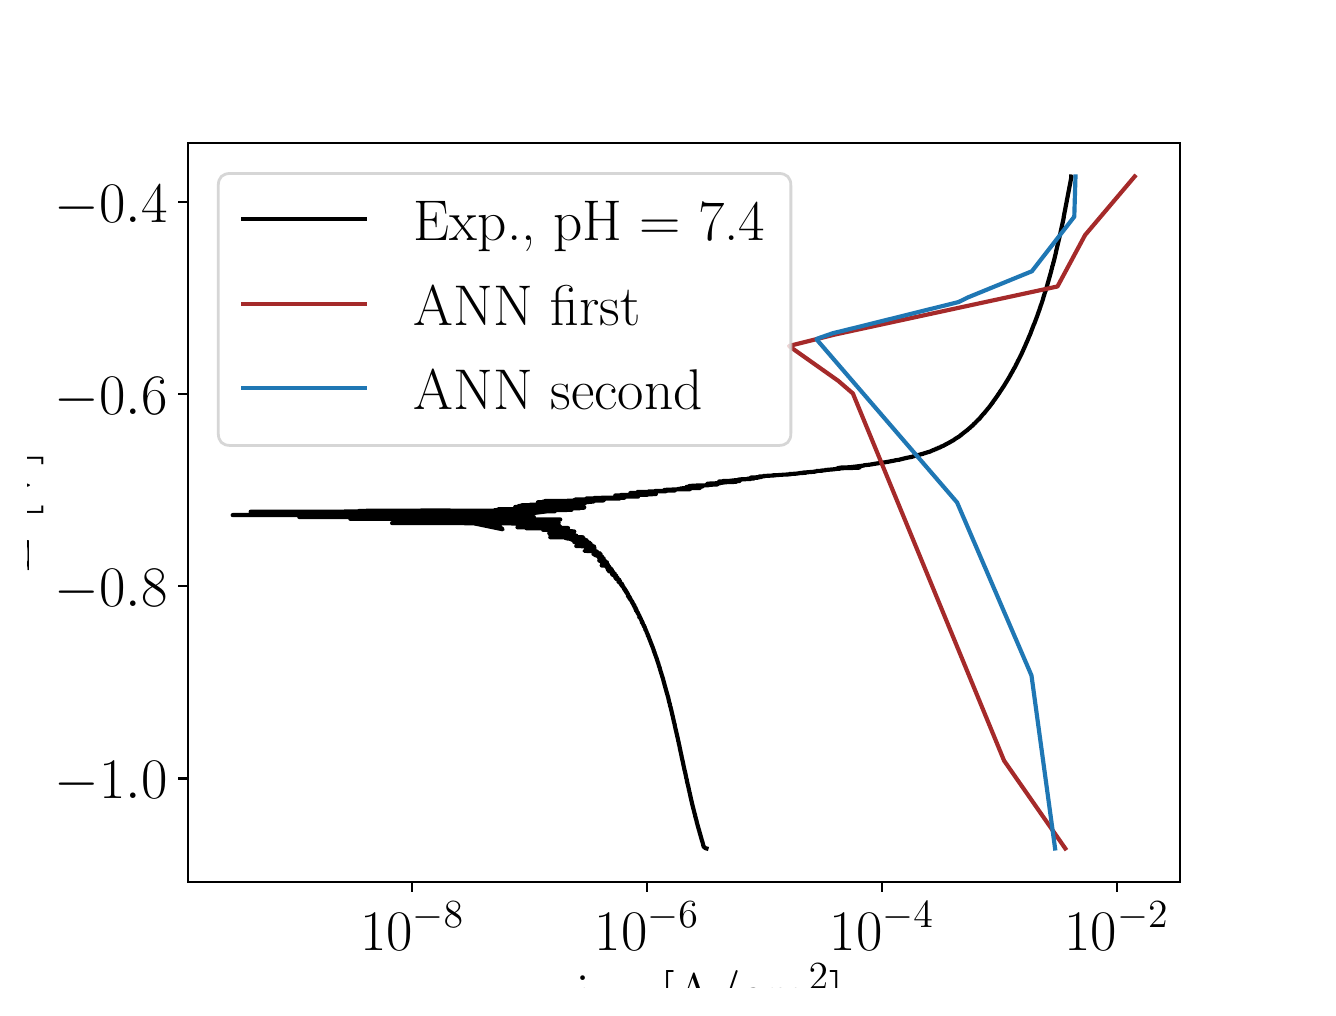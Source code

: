 \begingroup%
\makeatletter%
\begin{pgfpicture}%
\pgfpathrectangle{\pgfpointorigin}{\pgfqpoint{6.4in}{4.8in}}%
\pgfusepath{use as bounding box, clip}%
\begin{pgfscope}%
\pgfsetbuttcap%
\pgfsetmiterjoin%
\definecolor{currentfill}{rgb}{1.0,1.0,1.0}%
\pgfsetfillcolor{currentfill}%
\pgfsetlinewidth{0.0pt}%
\definecolor{currentstroke}{rgb}{1.0,1.0,1.0}%
\pgfsetstrokecolor{currentstroke}%
\pgfsetdash{}{0pt}%
\pgfpathmoveto{\pgfqpoint{0.0in}{0.0in}}%
\pgfpathlineto{\pgfqpoint{6.4in}{0.0in}}%
\pgfpathlineto{\pgfqpoint{6.4in}{4.8in}}%
\pgfpathlineto{\pgfqpoint{0.0in}{4.8in}}%
\pgfpathlineto{\pgfqpoint{0.0in}{0.0in}}%
\pgfpathclose%
\pgfusepath{fill}%
\end{pgfscope}%
\begin{pgfscope}%
\pgfsetbuttcap%
\pgfsetmiterjoin%
\definecolor{currentfill}{rgb}{1.0,1.0,1.0}%
\pgfsetfillcolor{currentfill}%
\pgfsetlinewidth{0.0pt}%
\definecolor{currentstroke}{rgb}{0.0,0.0,0.0}%
\pgfsetstrokecolor{currentstroke}%
\pgfsetstrokeopacity{0.0}%
\pgfsetdash{}{0pt}%
\pgfpathmoveto{\pgfqpoint{0.8in}{0.528in}}%
\pgfpathlineto{\pgfqpoint{5.76in}{0.528in}}%
\pgfpathlineto{\pgfqpoint{5.76in}{4.224in}}%
\pgfpathlineto{\pgfqpoint{0.8in}{4.224in}}%
\pgfpathlineto{\pgfqpoint{0.8in}{0.528in}}%
\pgfpathclose%
\pgfusepath{fill}%
\end{pgfscope}%
\begin{pgfscope}%
\pgfsetbuttcap%
\pgfsetroundjoin%
\definecolor{currentfill}{rgb}{0.0,0.0,0.0}%
\pgfsetfillcolor{currentfill}%
\pgfsetlinewidth{0.803pt}%
\definecolor{currentstroke}{rgb}{0.0,0.0,0.0}%
\pgfsetstrokecolor{currentstroke}%
\pgfsetdash{}{0pt}%
\pgfsys@defobject{currentmarker}{\pgfqpoint{0.0in}{-0.049in}}{\pgfqpoint{0.0in}{0.0in}}{%
\pgfpathmoveto{\pgfqpoint{0.0in}{0.0in}}%
\pgfpathlineto{\pgfqpoint{0.0in}{-0.049in}}%
\pgfusepath{stroke,fill}%
}%
\begin{pgfscope}%
\pgfsys@transformshift{1.923in}{0.528in}%
\pgfsys@useobject{currentmarker}{}%
\end{pgfscope}%
\end{pgfscope}%
\begin{pgfscope}%
\definecolor{textcolor}{rgb}{0.0,0.0,0.0}%
\pgfsetstrokecolor{textcolor}%
\pgfsetfillcolor{textcolor}%
\pgftext[x=1.923in,y=0.431in,,top]{\color{textcolor}\rmfamily\fontsize{22.0}{26.4}\selectfont \(\displaystyle {10^{-8}}\)}%
\end{pgfscope}%
\begin{pgfscope}%
\pgfsetbuttcap%
\pgfsetroundjoin%
\definecolor{currentfill}{rgb}{0.0,0.0,0.0}%
\pgfsetfillcolor{currentfill}%
\pgfsetlinewidth{0.803pt}%
\definecolor{currentstroke}{rgb}{0.0,0.0,0.0}%
\pgfsetstrokecolor{currentstroke}%
\pgfsetdash{}{0pt}%
\pgfsys@defobject{currentmarker}{\pgfqpoint{0.0in}{-0.049in}}{\pgfqpoint{0.0in}{0.0in}}{%
\pgfpathmoveto{\pgfqpoint{0.0in}{0.0in}}%
\pgfpathlineto{\pgfqpoint{0.0in}{-0.049in}}%
\pgfusepath{stroke,fill}%
}%
\begin{pgfscope}%
\pgfsys@transformshift{3.097in}{0.528in}%
\pgfsys@useobject{currentmarker}{}%
\end{pgfscope}%
\end{pgfscope}%
\begin{pgfscope}%
\definecolor{textcolor}{rgb}{0.0,0.0,0.0}%
\pgfsetstrokecolor{textcolor}%
\pgfsetfillcolor{textcolor}%
\pgftext[x=3.097in,y=0.431in,,top]{\color{textcolor}\rmfamily\fontsize{22.0}{26.4}\selectfont \(\displaystyle {10^{-6}}\)}%
\end{pgfscope}%
\begin{pgfscope}%
\pgfsetbuttcap%
\pgfsetroundjoin%
\definecolor{currentfill}{rgb}{0.0,0.0,0.0}%
\pgfsetfillcolor{currentfill}%
\pgfsetlinewidth{0.803pt}%
\definecolor{currentstroke}{rgb}{0.0,0.0,0.0}%
\pgfsetstrokecolor{currentstroke}%
\pgfsetdash{}{0pt}%
\pgfsys@defobject{currentmarker}{\pgfqpoint{0.0in}{-0.049in}}{\pgfqpoint{0.0in}{0.0in}}{%
\pgfpathmoveto{\pgfqpoint{0.0in}{0.0in}}%
\pgfpathlineto{\pgfqpoint{0.0in}{-0.049in}}%
\pgfusepath{stroke,fill}%
}%
\begin{pgfscope}%
\pgfsys@transformshift{4.272in}{0.528in}%
\pgfsys@useobject{currentmarker}{}%
\end{pgfscope}%
\end{pgfscope}%
\begin{pgfscope}%
\definecolor{textcolor}{rgb}{0.0,0.0,0.0}%
\pgfsetstrokecolor{textcolor}%
\pgfsetfillcolor{textcolor}%
\pgftext[x=4.272in,y=0.431in,,top]{\color{textcolor}\rmfamily\fontsize{22.0}{26.4}\selectfont \(\displaystyle {10^{-4}}\)}%
\end{pgfscope}%
\begin{pgfscope}%
\pgfsetbuttcap%
\pgfsetroundjoin%
\definecolor{currentfill}{rgb}{0.0,0.0,0.0}%
\pgfsetfillcolor{currentfill}%
\pgfsetlinewidth{0.803pt}%
\definecolor{currentstroke}{rgb}{0.0,0.0,0.0}%
\pgfsetstrokecolor{currentstroke}%
\pgfsetdash{}{0pt}%
\pgfsys@defobject{currentmarker}{\pgfqpoint{0.0in}{-0.049in}}{\pgfqpoint{0.0in}{0.0in}}{%
\pgfpathmoveto{\pgfqpoint{0.0in}{0.0in}}%
\pgfpathlineto{\pgfqpoint{0.0in}{-0.049in}}%
\pgfusepath{stroke,fill}%
}%
\begin{pgfscope}%
\pgfsys@transformshift{5.446in}{0.528in}%
\pgfsys@useobject{currentmarker}{}%
\end{pgfscope}%
\end{pgfscope}%
\begin{pgfscope}%
\definecolor{textcolor}{rgb}{0.0,0.0,0.0}%
\pgfsetstrokecolor{textcolor}%
\pgfsetfillcolor{textcolor}%
\pgftext[x=5.446in,y=0.431in,,top]{\color{textcolor}\rmfamily\fontsize{22.0}{26.4}\selectfont \(\displaystyle {10^{-2}}\)}%
\end{pgfscope}%
\begin{pgfscope}%
\definecolor{textcolor}{rgb}{0.0,0.0,0.0}%
\pgfsetstrokecolor{textcolor}%
\pgfsetfillcolor{textcolor}%
\pgftext[x=3.28in,y=0.119in,,top]{\color{textcolor}\rmfamily\fontsize{22.0}{26.4}\selectfont |i| [A/cm\(\displaystyle ^2\)]}%
\end{pgfscope}%
\begin{pgfscope}%
\pgfsetbuttcap%
\pgfsetroundjoin%
\definecolor{currentfill}{rgb}{0.0,0.0,0.0}%
\pgfsetfillcolor{currentfill}%
\pgfsetlinewidth{0.803pt}%
\definecolor{currentstroke}{rgb}{0.0,0.0,0.0}%
\pgfsetstrokecolor{currentstroke}%
\pgfsetdash{}{0pt}%
\pgfsys@defobject{currentmarker}{\pgfqpoint{-0.049in}{0.0in}}{\pgfqpoint{-0.0in}{0.0in}}{%
\pgfpathmoveto{\pgfqpoint{-0.0in}{0.0in}}%
\pgfpathlineto{\pgfqpoint{-0.049in}{0.0in}}%
\pgfusepath{stroke,fill}%
}%
\begin{pgfscope}%
\pgfsys@transformshift{0.8in}{1.046in}%
\pgfsys@useobject{currentmarker}{}%
\end{pgfscope}%
\end{pgfscope}%
\begin{pgfscope}%
\definecolor{textcolor}{rgb}{0.0,0.0,0.0}%
\pgfsetstrokecolor{textcolor}%
\pgfsetfillcolor{textcolor}%
\pgftext[x=0.136in, y=0.946in, left, base]{\color{textcolor}\rmfamily\fontsize{22.0}{26.4}\selectfont \(\displaystyle {\ensuremath{-}1.0}\)}%
\end{pgfscope}%
\begin{pgfscope}%
\pgfsetbuttcap%
\pgfsetroundjoin%
\definecolor{currentfill}{rgb}{0.0,0.0,0.0}%
\pgfsetfillcolor{currentfill}%
\pgfsetlinewidth{0.803pt}%
\definecolor{currentstroke}{rgb}{0.0,0.0,0.0}%
\pgfsetstrokecolor{currentstroke}%
\pgfsetdash{}{0pt}%
\pgfsys@defobject{currentmarker}{\pgfqpoint{-0.049in}{0.0in}}{\pgfqpoint{-0.0in}{0.0in}}{%
\pgfpathmoveto{\pgfqpoint{-0.0in}{0.0in}}%
\pgfpathlineto{\pgfqpoint{-0.049in}{0.0in}}%
\pgfusepath{stroke,fill}%
}%
\begin{pgfscope}%
\pgfsys@transformshift{0.8in}{2.007in}%
\pgfsys@useobject{currentmarker}{}%
\end{pgfscope}%
\end{pgfscope}%
\begin{pgfscope}%
\definecolor{textcolor}{rgb}{0.0,0.0,0.0}%
\pgfsetstrokecolor{textcolor}%
\pgfsetfillcolor{textcolor}%
\pgftext[x=0.136in, y=1.907in, left, base]{\color{textcolor}\rmfamily\fontsize{22.0}{26.4}\selectfont \(\displaystyle {\ensuremath{-}0.8}\)}%
\end{pgfscope}%
\begin{pgfscope}%
\pgfsetbuttcap%
\pgfsetroundjoin%
\definecolor{currentfill}{rgb}{0.0,0.0,0.0}%
\pgfsetfillcolor{currentfill}%
\pgfsetlinewidth{0.803pt}%
\definecolor{currentstroke}{rgb}{0.0,0.0,0.0}%
\pgfsetstrokecolor{currentstroke}%
\pgfsetdash{}{0pt}%
\pgfsys@defobject{currentmarker}{\pgfqpoint{-0.049in}{0.0in}}{\pgfqpoint{-0.0in}{0.0in}}{%
\pgfpathmoveto{\pgfqpoint{-0.0in}{0.0in}}%
\pgfpathlineto{\pgfqpoint{-0.049in}{0.0in}}%
\pgfusepath{stroke,fill}%
}%
\begin{pgfscope}%
\pgfsys@transformshift{0.8in}{2.968in}%
\pgfsys@useobject{currentmarker}{}%
\end{pgfscope}%
\end{pgfscope}%
\begin{pgfscope}%
\definecolor{textcolor}{rgb}{0.0,0.0,0.0}%
\pgfsetstrokecolor{textcolor}%
\pgfsetfillcolor{textcolor}%
\pgftext[x=0.136in, y=2.868in, left, base]{\color{textcolor}\rmfamily\fontsize{22.0}{26.4}\selectfont \(\displaystyle {\ensuremath{-}0.6}\)}%
\end{pgfscope}%
\begin{pgfscope}%
\pgfsetbuttcap%
\pgfsetroundjoin%
\definecolor{currentfill}{rgb}{0.0,0.0,0.0}%
\pgfsetfillcolor{currentfill}%
\pgfsetlinewidth{0.803pt}%
\definecolor{currentstroke}{rgb}{0.0,0.0,0.0}%
\pgfsetstrokecolor{currentstroke}%
\pgfsetdash{}{0pt}%
\pgfsys@defobject{currentmarker}{\pgfqpoint{-0.049in}{0.0in}}{\pgfqpoint{-0.0in}{0.0in}}{%
\pgfpathmoveto{\pgfqpoint{-0.0in}{0.0in}}%
\pgfpathlineto{\pgfqpoint{-0.049in}{0.0in}}%
\pgfusepath{stroke,fill}%
}%
\begin{pgfscope}%
\pgfsys@transformshift{0.8in}{3.928in}%
\pgfsys@useobject{currentmarker}{}%
\end{pgfscope}%
\end{pgfscope}%
\begin{pgfscope}%
\definecolor{textcolor}{rgb}{0.0,0.0,0.0}%
\pgfsetstrokecolor{textcolor}%
\pgfsetfillcolor{textcolor}%
\pgftext[x=0.136in, y=3.828in, left, base]{\color{textcolor}\rmfamily\fontsize{22.0}{26.4}\selectfont \(\displaystyle {\ensuremath{-}0.4}\)}%
\end{pgfscope}%
\begin{pgfscope}%
\definecolor{textcolor}{rgb}{0.0,0.0,0.0}%
\pgfsetstrokecolor{textcolor}%
\pgfsetfillcolor{textcolor}%
\pgftext[x=0.081in,y=2.376in,,bottom,rotate=90.0]{\color{textcolor}\rmfamily\fontsize{22.0}{26.4}\selectfont E [V]}%
\end{pgfscope}%
\begin{pgfscope}%
\pgfpathrectangle{\pgfqpoint{0.8in}{0.528in}}{\pgfqpoint{4.96in}{3.696in}}%
\pgfusepath{clip}%
\pgfsetrectcap%
\pgfsetroundjoin%
\pgfsetlinewidth{1.506pt}%
\definecolor{currentstroke}{rgb}{0.0,0.0,0.0}%
\pgfsetstrokecolor{currentstroke}%
\pgfsetdash{}{0pt}%
\pgfpathmoveto{\pgfqpoint{3.394in}{0.696in}}%
\pgfpathlineto{\pgfqpoint{3.394in}{0.696in}}%
\pgfpathlineto{\pgfqpoint{3.39in}{0.697in}}%
\pgfpathlineto{\pgfqpoint{3.381in}{0.704in}}%
\pgfpathlineto{\pgfqpoint{3.379in}{0.708in}}%
\pgfpathlineto{\pgfqpoint{3.379in}{0.709in}}%
\pgfpathlineto{\pgfqpoint{3.377in}{0.715in}}%
\pgfpathlineto{\pgfqpoint{3.377in}{0.716in}}%
\pgfpathlineto{\pgfqpoint{3.375in}{0.724in}}%
\pgfpathlineto{\pgfqpoint{3.375in}{0.725in}}%
\pgfpathlineto{\pgfqpoint{3.373in}{0.731in}}%
\pgfpathlineto{\pgfqpoint{3.373in}{0.731in}}%
\pgfpathlineto{\pgfqpoint{3.372in}{0.733in}}%
\pgfpathlineto{\pgfqpoint{3.362in}{0.769in}}%
\pgfpathlineto{\pgfqpoint{3.361in}{0.77in}}%
\pgfpathlineto{\pgfqpoint{3.36in}{0.777in}}%
\pgfpathlineto{\pgfqpoint{3.359in}{0.778in}}%
\pgfpathlineto{\pgfqpoint{3.358in}{0.784in}}%
\pgfpathlineto{\pgfqpoint{3.357in}{0.785in}}%
\pgfpathlineto{\pgfqpoint{3.356in}{0.792in}}%
\pgfpathlineto{\pgfqpoint{3.355in}{0.793in}}%
\pgfpathlineto{\pgfqpoint{3.345in}{0.829in}}%
\pgfpathlineto{\pgfqpoint{3.345in}{0.83in}}%
\pgfpathlineto{\pgfqpoint{3.343in}{0.84in}}%
\pgfpathlineto{\pgfqpoint{3.342in}{0.841in}}%
\pgfpathlineto{\pgfqpoint{3.339in}{0.854in}}%
\pgfpathlineto{\pgfqpoint{3.338in}{0.855in}}%
\pgfpathlineto{\pgfqpoint{3.337in}{0.862in}}%
\pgfpathlineto{\pgfqpoint{3.337in}{0.863in}}%
\pgfpathlineto{\pgfqpoint{3.334in}{0.872in}}%
\pgfpathlineto{\pgfqpoint{3.334in}{0.873in}}%
\pgfpathlineto{\pgfqpoint{3.33in}{0.889in}}%
\pgfpathlineto{\pgfqpoint{3.33in}{0.889in}}%
\pgfpathlineto{\pgfqpoint{3.328in}{0.896in}}%
\pgfpathlineto{\pgfqpoint{3.323in}{0.916in}}%
\pgfpathlineto{\pgfqpoint{3.323in}{0.917in}}%
\pgfpathlineto{\pgfqpoint{3.321in}{0.924in}}%
\pgfpathlineto{\pgfqpoint{3.321in}{0.925in}}%
\pgfpathlineto{\pgfqpoint{3.314in}{0.955in}}%
\pgfpathlineto{\pgfqpoint{3.314in}{0.956in}}%
\pgfpathlineto{\pgfqpoint{3.312in}{0.964in}}%
\pgfpathlineto{\pgfqpoint{3.312in}{0.965in}}%
\pgfpathlineto{\pgfqpoint{3.31in}{0.975in}}%
\pgfpathlineto{\pgfqpoint{3.309in}{0.976in}}%
\pgfpathlineto{\pgfqpoint{3.308in}{0.984in}}%
\pgfpathlineto{\pgfqpoint{3.307in}{0.985in}}%
\pgfpathlineto{\pgfqpoint{3.306in}{0.99in}}%
\pgfpathlineto{\pgfqpoint{3.306in}{0.991in}}%
\pgfpathlineto{\pgfqpoint{3.305in}{0.996in}}%
\pgfpathlineto{\pgfqpoint{3.305in}{0.997in}}%
\pgfpathlineto{\pgfqpoint{3.302in}{1.009in}}%
\pgfpathlineto{\pgfqpoint{3.302in}{1.01in}}%
\pgfpathlineto{\pgfqpoint{3.301in}{1.014in}}%
\pgfpathlineto{\pgfqpoint{3.3in}{1.015in}}%
\pgfpathlineto{\pgfqpoint{3.299in}{1.024in}}%
\pgfpathlineto{\pgfqpoint{3.298in}{1.025in}}%
\pgfpathlineto{\pgfqpoint{3.294in}{1.046in}}%
\pgfpathlineto{\pgfqpoint{3.293in}{1.047in}}%
\pgfpathlineto{\pgfqpoint{3.293in}{1.047in}}%
\pgfpathlineto{\pgfqpoint{3.291in}{1.059in}}%
\pgfpathlineto{\pgfqpoint{3.291in}{1.059in}}%
\pgfpathlineto{\pgfqpoint{3.286in}{1.082in}}%
\pgfpathlineto{\pgfqpoint{3.286in}{1.082in}}%
\pgfpathlineto{\pgfqpoint{3.286in}{1.083in}}%
\pgfpathlineto{\pgfqpoint{3.284in}{1.089in}}%
\pgfpathlineto{\pgfqpoint{3.282in}{1.098in}}%
\pgfpathlineto{\pgfqpoint{3.282in}{1.098in}}%
\pgfpathlineto{\pgfqpoint{3.282in}{1.099in}}%
\pgfpathlineto{\pgfqpoint{3.28in}{1.108in}}%
\pgfpathlineto{\pgfqpoint{3.28in}{1.108in}}%
\pgfpathlineto{\pgfqpoint{3.279in}{1.112in}}%
\pgfpathlineto{\pgfqpoint{3.279in}{1.112in}}%
\pgfpathlineto{\pgfqpoint{3.277in}{1.122in}}%
\pgfpathlineto{\pgfqpoint{3.277in}{1.123in}}%
\pgfpathlineto{\pgfqpoint{3.276in}{1.128in}}%
\pgfpathlineto{\pgfqpoint{3.276in}{1.128in}}%
\pgfpathlineto{\pgfqpoint{3.272in}{1.144in}}%
\pgfpathlineto{\pgfqpoint{3.272in}{1.144in}}%
\pgfpathlineto{\pgfqpoint{3.272in}{1.145in}}%
\pgfpathlineto{\pgfqpoint{3.27in}{1.154in}}%
\pgfpathlineto{\pgfqpoint{3.27in}{1.155in}}%
\pgfpathlineto{\pgfqpoint{3.26in}{1.201in}}%
\pgfpathlineto{\pgfqpoint{3.26in}{1.202in}}%
\pgfpathlineto{\pgfqpoint{3.259in}{1.208in}}%
\pgfpathlineto{\pgfqpoint{3.259in}{1.208in}}%
\pgfpathlineto{\pgfqpoint{3.258in}{1.213in}}%
\pgfpathlineto{\pgfqpoint{3.257in}{1.213in}}%
\pgfpathlineto{\pgfqpoint{3.254in}{1.231in}}%
\pgfpathlineto{\pgfqpoint{3.253in}{1.232in}}%
\pgfpathlineto{\pgfqpoint{3.252in}{1.24in}}%
\pgfpathlineto{\pgfqpoint{3.252in}{1.239in}}%
\pgfpathlineto{\pgfqpoint{3.251in}{1.244in}}%
\pgfpathlineto{\pgfqpoint{3.251in}{1.244in}}%
\pgfpathlineto{\pgfqpoint{3.236in}{1.308in}}%
\pgfpathlineto{\pgfqpoint{3.236in}{1.309in}}%
\pgfpathlineto{\pgfqpoint{3.236in}{1.309in}}%
\pgfpathlineto{\pgfqpoint{3.234in}{1.321in}}%
\pgfpathlineto{\pgfqpoint{3.233in}{1.322in}}%
\pgfpathlineto{\pgfqpoint{3.233in}{1.322in}}%
\pgfpathlineto{\pgfqpoint{3.228in}{1.344in}}%
\pgfpathlineto{\pgfqpoint{3.226in}{1.354in}}%
\pgfpathlineto{\pgfqpoint{3.226in}{1.354in}}%
\pgfpathlineto{\pgfqpoint{3.226in}{1.355in}}%
\pgfpathlineto{\pgfqpoint{3.223in}{1.365in}}%
\pgfpathlineto{\pgfqpoint{3.223in}{1.366in}}%
\pgfpathlineto{\pgfqpoint{3.223in}{1.366in}}%
\pgfpathlineto{\pgfqpoint{3.221in}{1.375in}}%
\pgfpathlineto{\pgfqpoint{3.221in}{1.375in}}%
\pgfpathlineto{\pgfqpoint{3.216in}{1.396in}}%
\pgfpathlineto{\pgfqpoint{3.214in}{1.405in}}%
\pgfpathlineto{\pgfqpoint{3.213in}{1.405in}}%
\pgfpathlineto{\pgfqpoint{3.211in}{1.416in}}%
\pgfpathlineto{\pgfqpoint{3.211in}{1.417in}}%
\pgfpathlineto{\pgfqpoint{3.208in}{1.427in}}%
\pgfpathlineto{\pgfqpoint{3.208in}{1.426in}}%
\pgfpathlineto{\pgfqpoint{3.204in}{1.444in}}%
\pgfpathlineto{\pgfqpoint{3.203in}{1.449in}}%
\pgfpathlineto{\pgfqpoint{3.201in}{1.457in}}%
\pgfpathlineto{\pgfqpoint{3.201in}{1.456in}}%
\pgfpathlineto{\pgfqpoint{3.199in}{1.463in}}%
\pgfpathlineto{\pgfqpoint{3.194in}{1.48in}}%
\pgfpathlineto{\pgfqpoint{3.177in}{1.542in}}%
\pgfpathlineto{\pgfqpoint{3.177in}{1.544in}}%
\pgfpathlineto{\pgfqpoint{3.176in}{1.546in}}%
\pgfpathlineto{\pgfqpoint{3.176in}{1.546in}}%
\pgfpathlineto{\pgfqpoint{3.161in}{1.594in}}%
\pgfpathlineto{\pgfqpoint{3.161in}{1.594in}}%
\pgfpathlineto{\pgfqpoint{3.161in}{1.595in}}%
\pgfpathlineto{\pgfqpoint{3.16in}{1.6in}}%
\pgfpathlineto{\pgfqpoint{3.158in}{1.604in}}%
\pgfpathlineto{\pgfqpoint{3.154in}{1.617in}}%
\pgfpathlineto{\pgfqpoint{3.154in}{1.618in}}%
\pgfpathlineto{\pgfqpoint{3.153in}{1.621in}}%
\pgfpathlineto{\pgfqpoint{3.153in}{1.623in}}%
\pgfpathlineto{\pgfqpoint{3.149in}{1.631in}}%
\pgfpathlineto{\pgfqpoint{3.149in}{1.634in}}%
\pgfpathlineto{\pgfqpoint{3.148in}{1.635in}}%
\pgfpathlineto{\pgfqpoint{3.148in}{1.635in}}%
\pgfpathlineto{\pgfqpoint{3.148in}{1.637in}}%
\pgfpathlineto{\pgfqpoint{3.146in}{1.641in}}%
\pgfpathlineto{\pgfqpoint{3.146in}{1.643in}}%
\pgfpathlineto{\pgfqpoint{3.146in}{1.643in}}%
\pgfpathlineto{\pgfqpoint{3.14in}{1.658in}}%
\pgfpathlineto{\pgfqpoint{3.141in}{1.658in}}%
\pgfpathlineto{\pgfqpoint{3.139in}{1.659in}}%
\pgfpathlineto{\pgfqpoint{3.14in}{1.659in}}%
\pgfpathlineto{\pgfqpoint{3.14in}{1.66in}}%
\pgfpathlineto{\pgfqpoint{3.139in}{1.663in}}%
\pgfpathlineto{\pgfqpoint{3.138in}{1.664in}}%
\pgfpathlineto{\pgfqpoint{3.138in}{1.664in}}%
\pgfpathlineto{\pgfqpoint{3.135in}{1.673in}}%
\pgfpathlineto{\pgfqpoint{3.134in}{1.673in}}%
\pgfpathlineto{\pgfqpoint{3.135in}{1.674in}}%
\pgfpathlineto{\pgfqpoint{3.133in}{1.678in}}%
\pgfpathlineto{\pgfqpoint{3.132in}{1.678in}}%
\pgfpathlineto{\pgfqpoint{3.134in}{1.679in}}%
\pgfpathlineto{\pgfqpoint{3.133in}{1.679in}}%
\pgfpathlineto{\pgfqpoint{3.131in}{1.684in}}%
\pgfpathlineto{\pgfqpoint{3.132in}{1.685in}}%
\pgfpathlineto{\pgfqpoint{3.13in}{1.685in}}%
\pgfpathlineto{\pgfqpoint{3.13in}{1.687in}}%
\pgfpathlineto{\pgfqpoint{3.13in}{1.688in}}%
\pgfpathlineto{\pgfqpoint{3.13in}{1.688in}}%
\pgfpathlineto{\pgfqpoint{3.129in}{1.69in}}%
\pgfpathlineto{\pgfqpoint{3.129in}{1.69in}}%
\pgfpathlineto{\pgfqpoint{3.129in}{1.69in}}%
\pgfpathlineto{\pgfqpoint{3.129in}{1.69in}}%
\pgfpathlineto{\pgfqpoint{3.129in}{1.691in}}%
\pgfpathlineto{\pgfqpoint{3.128in}{1.693in}}%
\pgfpathlineto{\pgfqpoint{3.128in}{1.693in}}%
\pgfpathlineto{\pgfqpoint{3.128in}{1.693in}}%
\pgfpathlineto{\pgfqpoint{3.128in}{1.694in}}%
\pgfpathlineto{\pgfqpoint{3.105in}{1.753in}}%
\pgfpathlineto{\pgfqpoint{3.105in}{1.753in}}%
\pgfpathlineto{\pgfqpoint{3.103in}{1.754in}}%
\pgfpathlineto{\pgfqpoint{3.105in}{1.754in}}%
\pgfpathlineto{\pgfqpoint{3.103in}{1.759in}}%
\pgfpathlineto{\pgfqpoint{3.102in}{1.76in}}%
\pgfpathlineto{\pgfqpoint{3.102in}{1.76in}}%
\pgfpathlineto{\pgfqpoint{3.1in}{1.761in}}%
\pgfpathlineto{\pgfqpoint{3.099in}{1.762in}}%
\pgfpathlineto{\pgfqpoint{3.102in}{1.762in}}%
\pgfpathlineto{\pgfqpoint{3.101in}{1.762in}}%
\pgfpathlineto{\pgfqpoint{3.099in}{1.77in}}%
\pgfpathlineto{\pgfqpoint{3.099in}{1.77in}}%
\pgfpathlineto{\pgfqpoint{3.097in}{1.771in}}%
\pgfpathlineto{\pgfqpoint{3.096in}{1.775in}}%
\pgfpathlineto{\pgfqpoint{3.096in}{1.776in}}%
\pgfpathlineto{\pgfqpoint{3.096in}{1.776in}}%
\pgfpathlineto{\pgfqpoint{3.094in}{1.779in}}%
\pgfpathlineto{\pgfqpoint{3.094in}{1.779in}}%
\pgfpathlineto{\pgfqpoint{3.094in}{1.78in}}%
\pgfpathlineto{\pgfqpoint{3.093in}{1.781in}}%
\pgfpathlineto{\pgfqpoint{3.094in}{1.781in}}%
\pgfpathlineto{\pgfqpoint{3.093in}{1.783in}}%
\pgfpathlineto{\pgfqpoint{3.091in}{1.785in}}%
\pgfpathlineto{\pgfqpoint{3.092in}{1.785in}}%
\pgfpathlineto{\pgfqpoint{3.092in}{1.785in}}%
\pgfpathlineto{\pgfqpoint{3.089in}{1.786in}}%
\pgfpathlineto{\pgfqpoint{3.092in}{1.787in}}%
\pgfpathlineto{\pgfqpoint{3.091in}{1.788in}}%
\pgfpathlineto{\pgfqpoint{3.089in}{1.788in}}%
\pgfpathlineto{\pgfqpoint{3.09in}{1.789in}}%
\pgfpathlineto{\pgfqpoint{3.088in}{1.793in}}%
\pgfpathlineto{\pgfqpoint{3.088in}{1.795in}}%
\pgfpathlineto{\pgfqpoint{3.088in}{1.795in}}%
\pgfpathlineto{\pgfqpoint{3.088in}{1.796in}}%
\pgfpathlineto{\pgfqpoint{3.087in}{1.796in}}%
\pgfpathlineto{\pgfqpoint{3.086in}{1.796in}}%
\pgfpathlineto{\pgfqpoint{3.087in}{1.797in}}%
\pgfpathlineto{\pgfqpoint{3.087in}{1.797in}}%
\pgfpathlineto{\pgfqpoint{3.086in}{1.799in}}%
\pgfpathlineto{\pgfqpoint{3.085in}{1.8in}}%
\pgfpathlineto{\pgfqpoint{3.086in}{1.8in}}%
\pgfpathlineto{\pgfqpoint{3.086in}{1.8in}}%
\pgfpathlineto{\pgfqpoint{3.083in}{1.807in}}%
\pgfpathlineto{\pgfqpoint{3.081in}{1.807in}}%
\pgfpathlineto{\pgfqpoint{3.079in}{1.808in}}%
\pgfpathlineto{\pgfqpoint{3.081in}{1.808in}}%
\pgfpathlineto{\pgfqpoint{3.082in}{1.808in}}%
\pgfpathlineto{\pgfqpoint{3.082in}{1.808in}}%
\pgfpathlineto{\pgfqpoint{3.08in}{1.814in}}%
\pgfpathlineto{\pgfqpoint{3.078in}{1.814in}}%
\pgfpathlineto{\pgfqpoint{3.078in}{1.815in}}%
\pgfpathlineto{\pgfqpoint{3.078in}{1.817in}}%
\pgfpathlineto{\pgfqpoint{3.078in}{1.817in}}%
\pgfpathlineto{\pgfqpoint{3.077in}{1.818in}}%
\pgfpathlineto{\pgfqpoint{3.077in}{1.82in}}%
\pgfpathlineto{\pgfqpoint{3.075in}{1.82in}}%
\pgfpathlineto{\pgfqpoint{3.076in}{1.82in}}%
\pgfpathlineto{\pgfqpoint{3.076in}{1.821in}}%
\pgfpathlineto{\pgfqpoint{3.075in}{1.821in}}%
\pgfpathlineto{\pgfqpoint{3.076in}{1.821in}}%
\pgfpathlineto{\pgfqpoint{3.075in}{1.823in}}%
\pgfpathlineto{\pgfqpoint{3.075in}{1.823in}}%
\pgfpathlineto{\pgfqpoint{3.071in}{1.823in}}%
\pgfpathlineto{\pgfqpoint{3.075in}{1.824in}}%
\pgfpathlineto{\pgfqpoint{3.074in}{1.827in}}%
\pgfpathlineto{\pgfqpoint{3.071in}{1.827in}}%
\pgfpathlineto{\pgfqpoint{3.073in}{1.827in}}%
\pgfpathlineto{\pgfqpoint{3.072in}{1.829in}}%
\pgfpathlineto{\pgfqpoint{3.073in}{1.829in}}%
\pgfpathlineto{\pgfqpoint{3.072in}{1.83in}}%
\pgfpathlineto{\pgfqpoint{3.072in}{1.831in}}%
\pgfpathlineto{\pgfqpoint{3.071in}{1.831in}}%
\pgfpathlineto{\pgfqpoint{3.071in}{1.831in}}%
\pgfpathlineto{\pgfqpoint{3.069in}{1.833in}}%
\pgfpathlineto{\pgfqpoint{3.07in}{1.833in}}%
\pgfpathlineto{\pgfqpoint{3.071in}{1.834in}}%
\pgfpathlineto{\pgfqpoint{3.07in}{1.834in}}%
\pgfpathlineto{\pgfqpoint{3.069in}{1.836in}}%
\pgfpathlineto{\pgfqpoint{3.068in}{1.836in}}%
\pgfpathlineto{\pgfqpoint{3.069in}{1.836in}}%
\pgfpathlineto{\pgfqpoint{3.069in}{1.837in}}%
\pgfpathlineto{\pgfqpoint{3.066in}{1.84in}}%
\pgfpathlineto{\pgfqpoint{3.068in}{1.84in}}%
\pgfpathlineto{\pgfqpoint{3.067in}{1.841in}}%
\pgfpathlineto{\pgfqpoint{3.065in}{1.844in}}%
\pgfpathlineto{\pgfqpoint{3.064in}{1.845in}}%
\pgfpathlineto{\pgfqpoint{3.066in}{1.845in}}%
\pgfpathlineto{\pgfqpoint{3.064in}{1.845in}}%
\pgfpathlineto{\pgfqpoint{3.064in}{1.847in}}%
\pgfpathlineto{\pgfqpoint{3.063in}{1.849in}}%
\pgfpathlineto{\pgfqpoint{3.061in}{1.851in}}%
\pgfpathlineto{\pgfqpoint{3.062in}{1.851in}}%
\pgfpathlineto{\pgfqpoint{3.061in}{1.852in}}%
\pgfpathlineto{\pgfqpoint{3.058in}{1.852in}}%
\pgfpathlineto{\pgfqpoint{3.062in}{1.852in}}%
\pgfpathlineto{\pgfqpoint{3.061in}{1.853in}}%
\pgfpathlineto{\pgfqpoint{3.059in}{1.854in}}%
\pgfpathlineto{\pgfqpoint{3.061in}{1.855in}}%
\pgfpathlineto{\pgfqpoint{3.06in}{1.855in}}%
\pgfpathlineto{\pgfqpoint{3.058in}{1.856in}}%
\pgfpathlineto{\pgfqpoint{3.06in}{1.856in}}%
\pgfpathlineto{\pgfqpoint{3.06in}{1.856in}}%
\pgfpathlineto{\pgfqpoint{3.06in}{1.857in}}%
\pgfpathlineto{\pgfqpoint{3.06in}{1.857in}}%
\pgfpathlineto{\pgfqpoint{3.058in}{1.858in}}%
\pgfpathlineto{\pgfqpoint{3.059in}{1.858in}}%
\pgfpathlineto{\pgfqpoint{3.058in}{1.861in}}%
\pgfpathlineto{\pgfqpoint{3.056in}{1.861in}}%
\pgfpathlineto{\pgfqpoint{3.057in}{1.862in}}%
\pgfpathlineto{\pgfqpoint{3.056in}{1.863in}}%
\pgfpathlineto{\pgfqpoint{3.056in}{1.863in}}%
\pgfpathlineto{\pgfqpoint{3.057in}{1.864in}}%
\pgfpathlineto{\pgfqpoint{3.055in}{1.865in}}%
\pgfpathlineto{\pgfqpoint{3.055in}{1.865in}}%
\pgfpathlineto{\pgfqpoint{3.055in}{1.867in}}%
\pgfpathlineto{\pgfqpoint{3.053in}{1.867in}}%
\pgfpathlineto{\pgfqpoint{3.054in}{1.868in}}%
\pgfpathlineto{\pgfqpoint{3.054in}{1.869in}}%
\pgfpathlineto{\pgfqpoint{3.054in}{1.869in}}%
\pgfpathlineto{\pgfqpoint{3.052in}{1.87in}}%
\pgfpathlineto{\pgfqpoint{3.053in}{1.871in}}%
\pgfpathlineto{\pgfqpoint{3.05in}{1.872in}}%
\pgfpathlineto{\pgfqpoint{3.051in}{1.874in}}%
\pgfpathlineto{\pgfqpoint{3.049in}{1.876in}}%
\pgfpathlineto{\pgfqpoint{3.051in}{1.877in}}%
\pgfpathlineto{\pgfqpoint{3.049in}{1.877in}}%
\pgfpathlineto{\pgfqpoint{3.047in}{1.878in}}%
\pgfpathlineto{\pgfqpoint{3.046in}{1.879in}}%
\pgfpathlineto{\pgfqpoint{3.049in}{1.88in}}%
\pgfpathlineto{\pgfqpoint{3.049in}{1.88in}}%
\pgfpathlineto{\pgfqpoint{3.047in}{1.881in}}%
\pgfpathlineto{\pgfqpoint{3.047in}{1.881in}}%
\pgfpathlineto{\pgfqpoint{3.047in}{1.881in}}%
\pgfpathlineto{\pgfqpoint{3.047in}{1.881in}}%
\pgfpathlineto{\pgfqpoint{3.045in}{1.882in}}%
\pgfpathlineto{\pgfqpoint{3.045in}{1.882in}}%
\pgfpathlineto{\pgfqpoint{3.047in}{1.883in}}%
\pgfpathlineto{\pgfqpoint{3.042in}{1.885in}}%
\pgfpathlineto{\pgfqpoint{3.042in}{1.886in}}%
\pgfpathlineto{\pgfqpoint{3.041in}{1.886in}}%
\pgfpathlineto{\pgfqpoint{3.043in}{1.886in}}%
\pgfpathlineto{\pgfqpoint{3.044in}{1.888in}}%
\pgfpathlineto{\pgfqpoint{3.044in}{1.888in}}%
\pgfpathlineto{\pgfqpoint{3.043in}{1.888in}}%
\pgfpathlineto{\pgfqpoint{3.044in}{1.889in}}%
\pgfpathlineto{\pgfqpoint{3.044in}{1.889in}}%
\pgfpathlineto{\pgfqpoint{3.044in}{1.889in}}%
\pgfpathlineto{\pgfqpoint{3.042in}{1.89in}}%
\pgfpathlineto{\pgfqpoint{3.043in}{1.891in}}%
\pgfpathlineto{\pgfqpoint{3.043in}{1.891in}}%
\pgfpathlineto{\pgfqpoint{3.039in}{1.893in}}%
\pgfpathlineto{\pgfqpoint{3.04in}{1.894in}}%
\pgfpathlineto{\pgfqpoint{3.042in}{1.894in}}%
\pgfpathlineto{\pgfqpoint{3.04in}{1.894in}}%
\pgfpathlineto{\pgfqpoint{3.04in}{1.896in}}%
\pgfpathlineto{\pgfqpoint{3.04in}{1.896in}}%
\pgfpathlineto{\pgfqpoint{3.039in}{1.896in}}%
\pgfpathlineto{\pgfqpoint{3.038in}{1.898in}}%
\pgfpathlineto{\pgfqpoint{3.04in}{1.899in}}%
\pgfpathlineto{\pgfqpoint{3.038in}{1.899in}}%
\pgfpathlineto{\pgfqpoint{3.039in}{1.899in}}%
\pgfpathlineto{\pgfqpoint{3.038in}{1.901in}}%
\pgfpathlineto{\pgfqpoint{3.035in}{1.902in}}%
\pgfpathlineto{\pgfqpoint{3.036in}{1.903in}}%
\pgfpathlineto{\pgfqpoint{3.035in}{1.903in}}%
\pgfpathlineto{\pgfqpoint{3.032in}{1.904in}}%
\pgfpathlineto{\pgfqpoint{3.035in}{1.904in}}%
\pgfpathlineto{\pgfqpoint{3.036in}{1.904in}}%
\pgfpathlineto{\pgfqpoint{3.033in}{1.905in}}%
\pgfpathlineto{\pgfqpoint{3.032in}{1.906in}}%
\pgfpathlineto{\pgfqpoint{3.033in}{1.906in}}%
\pgfpathlineto{\pgfqpoint{3.035in}{1.906in}}%
\pgfpathlineto{\pgfqpoint{3.034in}{1.907in}}%
\pgfpathlineto{\pgfqpoint{3.033in}{1.909in}}%
\pgfpathlineto{\pgfqpoint{3.031in}{1.909in}}%
\pgfpathlineto{\pgfqpoint{3.034in}{1.91in}}%
\pgfpathlineto{\pgfqpoint{3.034in}{1.91in}}%
\pgfpathlineto{\pgfqpoint{3.034in}{1.911in}}%
\pgfpathlineto{\pgfqpoint{3.034in}{1.911in}}%
\pgfpathlineto{\pgfqpoint{3.029in}{1.911in}}%
\pgfpathlineto{\pgfqpoint{3.031in}{1.912in}}%
\pgfpathlineto{\pgfqpoint{3.031in}{1.912in}}%
\pgfpathlineto{\pgfqpoint{3.032in}{1.913in}}%
\pgfpathlineto{\pgfqpoint{3.03in}{1.914in}}%
\pgfpathlineto{\pgfqpoint{3.03in}{1.915in}}%
\pgfpathlineto{\pgfqpoint{3.029in}{1.916in}}%
\pgfpathlineto{\pgfqpoint{3.03in}{1.915in}}%
\pgfpathlineto{\pgfqpoint{3.031in}{1.916in}}%
\pgfpathlineto{\pgfqpoint{3.028in}{1.916in}}%
\pgfpathlineto{\pgfqpoint{3.029in}{1.916in}}%
\pgfpathlineto{\pgfqpoint{3.028in}{1.918in}}%
\pgfpathlineto{\pgfqpoint{3.029in}{1.918in}}%
\pgfpathlineto{\pgfqpoint{3.028in}{1.918in}}%
\pgfpathlineto{\pgfqpoint{3.026in}{1.918in}}%
\pgfpathlineto{\pgfqpoint{3.028in}{1.919in}}%
\pgfpathlineto{\pgfqpoint{3.027in}{1.919in}}%
\pgfpathlineto{\pgfqpoint{3.026in}{1.921in}}%
\pgfpathlineto{\pgfqpoint{3.027in}{1.921in}}%
\pgfpathlineto{\pgfqpoint{3.025in}{1.922in}}%
\pgfpathlineto{\pgfqpoint{3.025in}{1.922in}}%
\pgfpathlineto{\pgfqpoint{3.027in}{1.922in}}%
\pgfpathlineto{\pgfqpoint{3.026in}{1.923in}}%
\pgfpathlineto{\pgfqpoint{3.023in}{1.923in}}%
\pgfpathlineto{\pgfqpoint{3.025in}{1.924in}}%
\pgfpathlineto{\pgfqpoint{3.023in}{1.926in}}%
\pgfpathlineto{\pgfqpoint{3.025in}{1.926in}}%
\pgfpathlineto{\pgfqpoint{3.021in}{1.926in}}%
\pgfpathlineto{\pgfqpoint{3.024in}{1.927in}}%
\pgfpathlineto{\pgfqpoint{3.024in}{1.927in}}%
\pgfpathlineto{\pgfqpoint{3.021in}{1.928in}}%
\pgfpathlineto{\pgfqpoint{3.02in}{1.929in}}%
\pgfpathlineto{\pgfqpoint{3.024in}{1.929in}}%
\pgfpathlineto{\pgfqpoint{3.022in}{1.93in}}%
\pgfpathlineto{\pgfqpoint{3.023in}{1.93in}}%
\pgfpathlineto{\pgfqpoint{3.022in}{1.93in}}%
\pgfpathlineto{\pgfqpoint{3.021in}{1.93in}}%
\pgfpathlineto{\pgfqpoint{3.022in}{1.931in}}%
\pgfpathlineto{\pgfqpoint{3.021in}{1.931in}}%
\pgfpathlineto{\pgfqpoint{3.021in}{1.933in}}%
\pgfpathlineto{\pgfqpoint{3.019in}{1.933in}}%
\pgfpathlineto{\pgfqpoint{3.019in}{1.934in}}%
\pgfpathlineto{\pgfqpoint{3.017in}{1.935in}}%
\pgfpathlineto{\pgfqpoint{3.02in}{1.934in}}%
\pgfpathlineto{\pgfqpoint{3.02in}{1.935in}}%
\pgfpathlineto{\pgfqpoint{3.018in}{1.936in}}%
\pgfpathlineto{\pgfqpoint{3.019in}{1.936in}}%
\pgfpathlineto{\pgfqpoint{3.019in}{1.937in}}%
\pgfpathlineto{\pgfqpoint{3.013in}{1.938in}}%
\pgfpathlineto{\pgfqpoint{3.017in}{1.939in}}%
\pgfpathlineto{\pgfqpoint{3.016in}{1.94in}}%
\pgfpathlineto{\pgfqpoint{3.01in}{1.941in}}%
\pgfpathlineto{\pgfqpoint{3.013in}{1.941in}}%
\pgfpathlineto{\pgfqpoint{3.015in}{1.942in}}%
\pgfpathlineto{\pgfqpoint{3.013in}{1.942in}}%
\pgfpathlineto{\pgfqpoint{3.014in}{1.942in}}%
\pgfpathlineto{\pgfqpoint{3.015in}{1.943in}}%
\pgfpathlineto{\pgfqpoint{3.012in}{1.943in}}%
\pgfpathlineto{\pgfqpoint{3.014in}{1.944in}}%
\pgfpathlineto{\pgfqpoint{3.014in}{1.945in}}%
\pgfpathlineto{\pgfqpoint{3.012in}{1.946in}}%
\pgfpathlineto{\pgfqpoint{3.009in}{1.946in}}%
\pgfpathlineto{\pgfqpoint{3.014in}{1.947in}}%
\pgfpathlineto{\pgfqpoint{3.011in}{1.949in}}%
\pgfpathlineto{\pgfqpoint{3.01in}{1.949in}}%
\pgfpathlineto{\pgfqpoint{3.008in}{1.949in}}%
\pgfpathlineto{\pgfqpoint{3.012in}{1.95in}}%
\pgfpathlineto{\pgfqpoint{3.01in}{1.95in}}%
\pgfpathlineto{\pgfqpoint{3.011in}{1.951in}}%
\pgfpathlineto{\pgfqpoint{3.008in}{1.951in}}%
\pgfpathlineto{\pgfqpoint{3.011in}{1.951in}}%
\pgfpathlineto{\pgfqpoint{3.01in}{1.952in}}%
\pgfpathlineto{\pgfqpoint{3.01in}{1.953in}}%
\pgfpathlineto{\pgfqpoint{3.009in}{1.952in}}%
\pgfpathlineto{\pgfqpoint{3.007in}{1.953in}}%
\pgfpathlineto{\pgfqpoint{3.01in}{1.953in}}%
\pgfpathlineto{\pgfqpoint{3.008in}{1.954in}}%
\pgfpathlineto{\pgfqpoint{3.001in}{1.955in}}%
\pgfpathlineto{\pgfqpoint{3.007in}{1.956in}}%
\pgfpathlineto{\pgfqpoint{3.005in}{1.958in}}%
\pgfpathlineto{\pgfqpoint{3.008in}{1.956in}}%
\pgfpathlineto{\pgfqpoint{3.005in}{1.958in}}%
\pgfpathlineto{\pgfqpoint{3.004in}{1.958in}}%
\pgfpathlineto{\pgfqpoint{3.006in}{1.959in}}%
\pgfpathlineto{\pgfqpoint{3.005in}{1.959in}}%
\pgfpathlineto{\pgfqpoint{3.005in}{1.96in}}%
\pgfpathlineto{\pgfqpoint{3.001in}{1.961in}}%
\pgfpathlineto{\pgfqpoint{3.003in}{1.961in}}%
\pgfpathlineto{\pgfqpoint{3.005in}{1.961in}}%
\pgfpathlineto{\pgfqpoint{3.001in}{1.962in}}%
\pgfpathlineto{\pgfqpoint{3.003in}{1.963in}}%
\pgfpathlineto{\pgfqpoint{3.003in}{1.963in}}%
\pgfpathlineto{\pgfqpoint{3.001in}{1.963in}}%
\pgfpathlineto{\pgfqpoint{3.004in}{1.964in}}%
\pgfpathlineto{\pgfqpoint{3.004in}{1.964in}}%
\pgfpathlineto{\pgfqpoint{3.003in}{1.965in}}%
\pgfpathlineto{\pgfqpoint{2.999in}{1.967in}}%
\pgfpathlineto{\pgfqpoint{3.0in}{1.967in}}%
\pgfpathlineto{\pgfqpoint{2.999in}{1.967in}}%
\pgfpathlineto{\pgfqpoint{3.001in}{1.967in}}%
\pgfpathlineto{\pgfqpoint{3.001in}{1.968in}}%
\pgfpathlineto{\pgfqpoint{3.0in}{1.968in}}%
\pgfpathlineto{\pgfqpoint{3.001in}{1.969in}}%
\pgfpathlineto{\pgfqpoint{2.995in}{1.97in}}%
\pgfpathlineto{\pgfqpoint{2.998in}{1.97in}}%
\pgfpathlineto{\pgfqpoint{2.998in}{1.971in}}%
\pgfpathlineto{\pgfqpoint{3.0in}{1.971in}}%
\pgfpathlineto{\pgfqpoint{2.999in}{1.972in}}%
\pgfpathlineto{\pgfqpoint{2.994in}{1.973in}}%
\pgfpathlineto{\pgfqpoint{2.995in}{1.973in}}%
\pgfpathlineto{\pgfqpoint{2.998in}{1.975in}}%
\pgfpathlineto{\pgfqpoint{2.997in}{1.975in}}%
\pgfpathlineto{\pgfqpoint{2.997in}{1.976in}}%
\pgfpathlineto{\pgfqpoint{2.995in}{1.976in}}%
\pgfpathlineto{\pgfqpoint{2.993in}{1.978in}}%
\pgfpathlineto{\pgfqpoint{2.996in}{1.977in}}%
\pgfpathlineto{\pgfqpoint{2.994in}{1.978in}}%
\pgfpathlineto{\pgfqpoint{2.994in}{1.979in}}%
\pgfpathlineto{\pgfqpoint{2.993in}{1.978in}}%
\pgfpathlineto{\pgfqpoint{2.992in}{1.979in}}%
\pgfpathlineto{\pgfqpoint{2.993in}{1.979in}}%
\pgfpathlineto{\pgfqpoint{2.994in}{1.98in}}%
\pgfpathlineto{\pgfqpoint{2.991in}{1.979in}}%
\pgfpathlineto{\pgfqpoint{2.989in}{1.98in}}%
\pgfpathlineto{\pgfqpoint{2.992in}{1.98in}}%
\pgfpathlineto{\pgfqpoint{2.993in}{1.981in}}%
\pgfpathlineto{\pgfqpoint{2.99in}{1.981in}}%
\pgfpathlineto{\pgfqpoint{2.993in}{1.982in}}%
\pgfpathlineto{\pgfqpoint{2.989in}{1.983in}}%
\pgfpathlineto{\pgfqpoint{2.991in}{1.983in}}%
\pgfpathlineto{\pgfqpoint{2.992in}{1.983in}}%
\pgfpathlineto{\pgfqpoint{2.989in}{1.983in}}%
\pgfpathlineto{\pgfqpoint{2.992in}{1.984in}}%
\pgfpathlineto{\pgfqpoint{2.985in}{1.986in}}%
\pgfpathlineto{\pgfqpoint{2.991in}{1.988in}}%
\pgfpathlineto{\pgfqpoint{2.99in}{1.988in}}%
\pgfpathlineto{\pgfqpoint{2.984in}{1.99in}}%
\pgfpathlineto{\pgfqpoint{2.989in}{1.99in}}%
\pgfpathlineto{\pgfqpoint{2.986in}{1.991in}}%
\pgfpathlineto{\pgfqpoint{2.984in}{1.991in}}%
\pgfpathlineto{\pgfqpoint{2.986in}{1.991in}}%
\pgfpathlineto{\pgfqpoint{2.985in}{1.991in}}%
\pgfpathlineto{\pgfqpoint{2.987in}{1.992in}}%
\pgfpathlineto{\pgfqpoint{2.982in}{1.992in}}%
\pgfpathlineto{\pgfqpoint{2.985in}{1.993in}}%
\pgfpathlineto{\pgfqpoint{2.986in}{1.994in}}%
\pgfpathlineto{\pgfqpoint{2.985in}{1.994in}}%
\pgfpathlineto{\pgfqpoint{2.982in}{1.994in}}%
\pgfpathlineto{\pgfqpoint{2.985in}{1.995in}}%
\pgfpathlineto{\pgfqpoint{2.984in}{1.995in}}%
\pgfpathlineto{\pgfqpoint{2.982in}{1.996in}}%
\pgfpathlineto{\pgfqpoint{2.984in}{1.996in}}%
\pgfpathlineto{\pgfqpoint{2.984in}{1.997in}}%
\pgfpathlineto{\pgfqpoint{2.978in}{1.999in}}%
\pgfpathlineto{\pgfqpoint{2.98in}{1.999in}}%
\pgfpathlineto{\pgfqpoint{2.983in}{2.0in}}%
\pgfpathlineto{\pgfqpoint{2.978in}{2.001in}}%
\pgfpathlineto{\pgfqpoint{2.981in}{2.001in}}%
\pgfpathlineto{\pgfqpoint{2.979in}{2.003in}}%
\pgfpathlineto{\pgfqpoint{2.979in}{2.003in}}%
\pgfpathlineto{\pgfqpoint{2.975in}{2.003in}}%
\pgfpathlineto{\pgfqpoint{2.977in}{2.004in}}%
\pgfpathlineto{\pgfqpoint{2.975in}{2.005in}}%
\pgfpathlineto{\pgfqpoint{2.977in}{2.004in}}%
\pgfpathlineto{\pgfqpoint{2.979in}{2.005in}}%
\pgfpathlineto{\pgfqpoint{2.977in}{2.005in}}%
\pgfpathlineto{\pgfqpoint{2.973in}{2.006in}}%
\pgfpathlineto{\pgfqpoint{2.973in}{2.007in}}%
\pgfpathlineto{\pgfqpoint{2.977in}{2.007in}}%
\pgfpathlineto{\pgfqpoint{2.971in}{2.008in}}%
\pgfpathlineto{\pgfqpoint{2.975in}{2.008in}}%
\pgfpathlineto{\pgfqpoint{2.975in}{2.009in}}%
\pgfpathlineto{\pgfqpoint{2.977in}{2.009in}}%
\pgfpathlineto{\pgfqpoint{2.976in}{2.01in}}%
\pgfpathlineto{\pgfqpoint{2.968in}{2.011in}}%
\pgfpathlineto{\pgfqpoint{2.973in}{2.012in}}%
\pgfpathlineto{\pgfqpoint{2.97in}{2.012in}}%
\pgfpathlineto{\pgfqpoint{2.969in}{2.013in}}%
\pgfpathlineto{\pgfqpoint{2.973in}{2.013in}}%
\pgfpathlineto{\pgfqpoint{2.971in}{2.014in}}%
\pgfpathlineto{\pgfqpoint{2.969in}{2.014in}}%
\pgfpathlineto{\pgfqpoint{2.973in}{2.014in}}%
\pgfpathlineto{\pgfqpoint{2.972in}{2.015in}}%
\pgfpathlineto{\pgfqpoint{2.969in}{2.016in}}%
\pgfpathlineto{\pgfqpoint{2.973in}{2.015in}}%
\pgfpathlineto{\pgfqpoint{2.973in}{2.016in}}%
\pgfpathlineto{\pgfqpoint{2.972in}{2.016in}}%
\pgfpathlineto{\pgfqpoint{2.972in}{2.016in}}%
\pgfpathlineto{\pgfqpoint{2.968in}{2.016in}}%
\pgfpathlineto{\pgfqpoint{2.969in}{2.017in}}%
\pgfpathlineto{\pgfqpoint{2.971in}{2.018in}}%
\pgfpathlineto{\pgfqpoint{2.971in}{2.018in}}%
\pgfpathlineto{\pgfqpoint{2.966in}{2.019in}}%
\pgfpathlineto{\pgfqpoint{2.97in}{2.019in}}%
\pgfpathlineto{\pgfqpoint{2.969in}{2.02in}}%
\pgfpathlineto{\pgfqpoint{2.97in}{2.021in}}%
\pgfpathlineto{\pgfqpoint{2.961in}{2.022in}}%
\pgfpathlineto{\pgfqpoint{2.966in}{2.023in}}%
\pgfpathlineto{\pgfqpoint{2.962in}{2.024in}}%
\pgfpathlineto{\pgfqpoint{2.961in}{2.026in}}%
\pgfpathlineto{\pgfqpoint{2.954in}{2.027in}}%
\pgfpathlineto{\pgfqpoint{2.954in}{2.027in}}%
\pgfpathlineto{\pgfqpoint{2.962in}{2.028in}}%
\pgfpathlineto{\pgfqpoint{2.962in}{2.029in}}%
\pgfpathlineto{\pgfqpoint{2.961in}{2.029in}}%
\pgfpathlineto{\pgfqpoint{2.962in}{2.03in}}%
\pgfpathlineto{\pgfqpoint{2.961in}{2.03in}}%
\pgfpathlineto{\pgfqpoint{2.963in}{2.03in}}%
\pgfpathlineto{\pgfqpoint{2.962in}{2.031in}}%
\pgfpathlineto{\pgfqpoint{2.963in}{2.031in}}%
\pgfpathlineto{\pgfqpoint{2.959in}{2.032in}}%
\pgfpathlineto{\pgfqpoint{2.96in}{2.032in}}%
\pgfpathlineto{\pgfqpoint{2.956in}{2.032in}}%
\pgfpathlineto{\pgfqpoint{2.962in}{2.032in}}%
\pgfpathlineto{\pgfqpoint{2.96in}{2.033in}}%
\pgfpathlineto{\pgfqpoint{2.952in}{2.034in}}%
\pgfpathlineto{\pgfqpoint{2.96in}{2.035in}}%
\pgfpathlineto{\pgfqpoint{2.958in}{2.036in}}%
\pgfpathlineto{\pgfqpoint{2.957in}{2.037in}}%
\pgfpathlineto{\pgfqpoint{2.951in}{2.037in}}%
\pgfpathlineto{\pgfqpoint{2.96in}{2.038in}}%
\pgfpathlineto{\pgfqpoint{2.958in}{2.039in}}%
\pgfpathlineto{\pgfqpoint{2.956in}{2.04in}}%
\pgfpathlineto{\pgfqpoint{2.949in}{2.04in}}%
\pgfpathlineto{\pgfqpoint{2.954in}{2.04in}}%
\pgfpathlineto{\pgfqpoint{2.957in}{2.041in}}%
\pgfpathlineto{\pgfqpoint{2.954in}{2.041in}}%
\pgfpathlineto{\pgfqpoint{2.956in}{2.042in}}%
\pgfpathlineto{\pgfqpoint{2.951in}{2.042in}}%
\pgfpathlineto{\pgfqpoint{2.955in}{2.043in}}%
\pgfpathlineto{\pgfqpoint{2.954in}{2.043in}}%
\pgfpathlineto{\pgfqpoint{2.939in}{2.045in}}%
\pgfpathlineto{\pgfqpoint{2.951in}{2.045in}}%
\pgfpathlineto{\pgfqpoint{2.951in}{2.046in}}%
\pgfpathlineto{\pgfqpoint{2.946in}{2.046in}}%
\pgfpathlineto{\pgfqpoint{2.948in}{2.047in}}%
\pgfpathlineto{\pgfqpoint{2.945in}{2.047in}}%
\pgfpathlineto{\pgfqpoint{2.949in}{2.048in}}%
\pgfpathlineto{\pgfqpoint{2.947in}{2.049in}}%
\pgfpathlineto{\pgfqpoint{2.945in}{2.049in}}%
\pgfpathlineto{\pgfqpoint{2.948in}{2.049in}}%
\pgfpathlineto{\pgfqpoint{2.946in}{2.05in}}%
\pgfpathlineto{\pgfqpoint{2.948in}{2.051in}}%
\pgfpathlineto{\pgfqpoint{2.946in}{2.051in}}%
\pgfpathlineto{\pgfqpoint{2.946in}{2.052in}}%
\pgfpathlineto{\pgfqpoint{2.946in}{2.052in}}%
\pgfpathlineto{\pgfqpoint{2.941in}{2.052in}}%
\pgfpathlineto{\pgfqpoint{2.944in}{2.052in}}%
\pgfpathlineto{\pgfqpoint{2.944in}{2.053in}}%
\pgfpathlineto{\pgfqpoint{2.947in}{2.054in}}%
\pgfpathlineto{\pgfqpoint{2.941in}{2.054in}}%
\pgfpathlineto{\pgfqpoint{2.944in}{2.054in}}%
\pgfpathlineto{\pgfqpoint{2.946in}{2.055in}}%
\pgfpathlineto{\pgfqpoint{2.944in}{2.055in}}%
\pgfpathlineto{\pgfqpoint{2.934in}{2.055in}}%
\pgfpathlineto{\pgfqpoint{2.94in}{2.056in}}%
\pgfpathlineto{\pgfqpoint{2.939in}{2.056in}}%
\pgfpathlineto{\pgfqpoint{2.941in}{2.057in}}%
\pgfpathlineto{\pgfqpoint{2.944in}{2.057in}}%
\pgfpathlineto{\pgfqpoint{2.94in}{2.058in}}%
\pgfpathlineto{\pgfqpoint{2.942in}{2.058in}}%
\pgfpathlineto{\pgfqpoint{2.938in}{2.058in}}%
\pgfpathlineto{\pgfqpoint{2.943in}{2.058in}}%
\pgfpathlineto{\pgfqpoint{2.939in}{2.059in}}%
\pgfpathlineto{\pgfqpoint{2.938in}{2.059in}}%
\pgfpathlineto{\pgfqpoint{2.942in}{2.06in}}%
\pgfpathlineto{\pgfqpoint{2.936in}{2.06in}}%
\pgfpathlineto{\pgfqpoint{2.941in}{2.061in}}%
\pgfpathlineto{\pgfqpoint{2.942in}{2.062in}}%
\pgfpathlineto{\pgfqpoint{2.936in}{2.062in}}%
\pgfpathlineto{\pgfqpoint{2.938in}{2.062in}}%
\pgfpathlineto{\pgfqpoint{2.932in}{2.063in}}%
\pgfpathlineto{\pgfqpoint{2.937in}{2.063in}}%
\pgfpathlineto{\pgfqpoint{2.935in}{2.064in}}%
\pgfpathlineto{\pgfqpoint{2.937in}{2.064in}}%
\pgfpathlineto{\pgfqpoint{2.922in}{2.064in}}%
\pgfpathlineto{\pgfqpoint{2.931in}{2.065in}}%
\pgfpathlineto{\pgfqpoint{2.925in}{2.065in}}%
\pgfpathlineto{\pgfqpoint{2.928in}{2.066in}}%
\pgfpathlineto{\pgfqpoint{2.934in}{2.066in}}%
\pgfpathlineto{\pgfqpoint{2.925in}{2.066in}}%
\pgfpathlineto{\pgfqpoint{2.927in}{2.067in}}%
\pgfpathlineto{\pgfqpoint{2.934in}{2.067in}}%
\pgfpathlineto{\pgfqpoint{2.931in}{2.068in}}%
\pgfpathlineto{\pgfqpoint{2.928in}{2.068in}}%
\pgfpathlineto{\pgfqpoint{2.921in}{2.069in}}%
\pgfpathlineto{\pgfqpoint{2.935in}{2.069in}}%
\pgfpathlineto{\pgfqpoint{2.934in}{2.069in}}%
\pgfpathlineto{\pgfqpoint{2.932in}{2.07in}}%
\pgfpathlineto{\pgfqpoint{2.93in}{2.07in}}%
\pgfpathlineto{\pgfqpoint{2.933in}{2.07in}}%
\pgfpathlineto{\pgfqpoint{2.933in}{2.071in}}%
\pgfpathlineto{\pgfqpoint{2.935in}{2.072in}}%
\pgfpathlineto{\pgfqpoint{2.926in}{2.072in}}%
\pgfpathlineto{\pgfqpoint{2.931in}{2.072in}}%
\pgfpathlineto{\pgfqpoint{2.923in}{2.073in}}%
\pgfpathlineto{\pgfqpoint{2.932in}{2.074in}}%
\pgfpathlineto{\pgfqpoint{2.928in}{2.074in}}%
\pgfpathlineto{\pgfqpoint{2.919in}{2.075in}}%
\pgfpathlineto{\pgfqpoint{2.926in}{2.075in}}%
\pgfpathlineto{\pgfqpoint{2.923in}{2.076in}}%
\pgfpathlineto{\pgfqpoint{2.929in}{2.076in}}%
\pgfpathlineto{\pgfqpoint{2.927in}{2.076in}}%
\pgfpathlineto{\pgfqpoint{2.931in}{2.076in}}%
\pgfpathlineto{\pgfqpoint{2.929in}{2.077in}}%
\pgfpathlineto{\pgfqpoint{2.926in}{2.077in}}%
\pgfpathlineto{\pgfqpoint{2.927in}{2.077in}}%
\pgfpathlineto{\pgfqpoint{2.928in}{2.078in}}%
\pgfpathlineto{\pgfqpoint{2.927in}{2.078in}}%
\pgfpathlineto{\pgfqpoint{2.927in}{2.078in}}%
\pgfpathlineto{\pgfqpoint{2.92in}{2.08in}}%
\pgfpathlineto{\pgfqpoint{2.925in}{2.08in}}%
\pgfpathlineto{\pgfqpoint{2.921in}{2.081in}}%
\pgfpathlineto{\pgfqpoint{2.92in}{2.081in}}%
\pgfpathlineto{\pgfqpoint{2.907in}{2.082in}}%
\pgfpathlineto{\pgfqpoint{2.916in}{2.082in}}%
\pgfpathlineto{\pgfqpoint{2.917in}{2.083in}}%
\pgfpathlineto{\pgfqpoint{2.923in}{2.083in}}%
\pgfpathlineto{\pgfqpoint{2.914in}{2.084in}}%
\pgfpathlineto{\pgfqpoint{2.924in}{2.084in}}%
\pgfpathlineto{\pgfqpoint{2.924in}{2.085in}}%
\pgfpathlineto{\pgfqpoint{2.915in}{2.086in}}%
\pgfpathlineto{\pgfqpoint{2.913in}{2.087in}}%
\pgfpathlineto{\pgfqpoint{2.919in}{2.087in}}%
\pgfpathlineto{\pgfqpoint{2.911in}{2.088in}}%
\pgfpathlineto{\pgfqpoint{2.919in}{2.089in}}%
\pgfpathlineto{\pgfqpoint{2.915in}{2.089in}}%
\pgfpathlineto{\pgfqpoint{2.915in}{2.089in}}%
\pgfpathlineto{\pgfqpoint{2.91in}{2.089in}}%
\pgfpathlineto{\pgfqpoint{2.901in}{2.089in}}%
\pgfpathlineto{\pgfqpoint{2.917in}{2.09in}}%
\pgfpathlineto{\pgfqpoint{2.914in}{2.09in}}%
\pgfpathlineto{\pgfqpoint{2.913in}{2.091in}}%
\pgfpathlineto{\pgfqpoint{2.921in}{2.091in}}%
\pgfpathlineto{\pgfqpoint{2.921in}{2.092in}}%
\pgfpathlineto{\pgfqpoint{2.914in}{2.093in}}%
\pgfpathlineto{\pgfqpoint{2.92in}{2.093in}}%
\pgfpathlineto{\pgfqpoint{2.913in}{2.095in}}%
\pgfpathlineto{\pgfqpoint{2.899in}{2.095in}}%
\pgfpathlineto{\pgfqpoint{2.911in}{2.096in}}%
\pgfpathlineto{\pgfqpoint{2.914in}{2.096in}}%
\pgfpathlineto{\pgfqpoint{2.913in}{2.097in}}%
\pgfpathlineto{\pgfqpoint{2.907in}{2.098in}}%
\pgfpathlineto{\pgfqpoint{2.902in}{2.099in}}%
\pgfpathlineto{\pgfqpoint{2.909in}{2.099in}}%
\pgfpathlineto{\pgfqpoint{2.907in}{2.1in}}%
\pgfpathlineto{\pgfqpoint{2.902in}{2.1in}}%
\pgfpathlineto{\pgfqpoint{2.902in}{2.1in}}%
\pgfpathlineto{\pgfqpoint{2.909in}{2.1in}}%
\pgfpathlineto{\pgfqpoint{2.908in}{2.101in}}%
\pgfpathlineto{\pgfqpoint{2.909in}{2.102in}}%
\pgfpathlineto{\pgfqpoint{2.896in}{2.103in}}%
\pgfpathlineto{\pgfqpoint{2.903in}{2.104in}}%
\pgfpathlineto{\pgfqpoint{2.902in}{2.104in}}%
\pgfpathlineto{\pgfqpoint{2.901in}{2.105in}}%
\pgfpathlineto{\pgfqpoint{2.902in}{2.105in}}%
\pgfpathlineto{\pgfqpoint{2.893in}{2.105in}}%
\pgfpathlineto{\pgfqpoint{2.903in}{2.105in}}%
\pgfpathlineto{\pgfqpoint{2.902in}{2.106in}}%
\pgfpathlineto{\pgfqpoint{2.907in}{2.106in}}%
\pgfpathlineto{\pgfqpoint{2.898in}{2.106in}}%
\pgfpathlineto{\pgfqpoint{2.9in}{2.107in}}%
\pgfpathlineto{\pgfqpoint{2.902in}{2.107in}}%
\pgfpathlineto{\pgfqpoint{2.902in}{2.107in}}%
\pgfpathlineto{\pgfqpoint{2.891in}{2.109in}}%
\pgfpathlineto{\pgfqpoint{2.892in}{2.11in}}%
\pgfpathlineto{\pgfqpoint{2.896in}{2.11in}}%
\pgfpathlineto{\pgfqpoint{2.87in}{2.111in}}%
\pgfpathlineto{\pgfqpoint{2.892in}{2.111in}}%
\pgfpathlineto{\pgfqpoint{2.888in}{2.112in}}%
\pgfpathlineto{\pgfqpoint{2.88in}{2.113in}}%
\pgfpathlineto{\pgfqpoint{2.895in}{2.113in}}%
\pgfpathlineto{\pgfqpoint{2.899in}{2.113in}}%
\pgfpathlineto{\pgfqpoint{2.898in}{2.113in}}%
\pgfpathlineto{\pgfqpoint{2.901in}{2.114in}}%
\pgfpathlineto{\pgfqpoint{2.892in}{2.114in}}%
\pgfpathlineto{\pgfqpoint{2.894in}{2.115in}}%
\pgfpathlineto{\pgfqpoint{2.894in}{2.115in}}%
\pgfpathlineto{\pgfqpoint{2.89in}{2.115in}}%
\pgfpathlineto{\pgfqpoint{2.897in}{2.116in}}%
\pgfpathlineto{\pgfqpoint{2.893in}{2.116in}}%
\pgfpathlineto{\pgfqpoint{2.893in}{2.117in}}%
\pgfpathlineto{\pgfqpoint{2.901in}{2.118in}}%
\pgfpathlineto{\pgfqpoint{2.891in}{2.118in}}%
\pgfpathlineto{\pgfqpoint{2.894in}{2.119in}}%
\pgfpathlineto{\pgfqpoint{2.893in}{2.12in}}%
\pgfpathlineto{\pgfqpoint{2.885in}{2.121in}}%
\pgfpathlineto{\pgfqpoint{2.896in}{2.121in}}%
\pgfpathlineto{\pgfqpoint{2.895in}{2.122in}}%
\pgfpathlineto{\pgfqpoint{2.891in}{2.122in}}%
\pgfpathlineto{\pgfqpoint{2.879in}{2.123in}}%
\pgfpathlineto{\pgfqpoint{2.887in}{2.123in}}%
\pgfpathlineto{\pgfqpoint{2.887in}{2.124in}}%
\pgfpathlineto{\pgfqpoint{2.894in}{2.123in}}%
\pgfpathlineto{\pgfqpoint{2.878in}{2.125in}}%
\pgfpathlineto{\pgfqpoint{2.889in}{2.126in}}%
\pgfpathlineto{\pgfqpoint{2.88in}{2.126in}}%
\pgfpathlineto{\pgfqpoint{2.896in}{2.127in}}%
\pgfpathlineto{\pgfqpoint{2.889in}{2.127in}}%
\pgfpathlineto{\pgfqpoint{2.87in}{2.127in}}%
\pgfpathlineto{\pgfqpoint{2.889in}{2.128in}}%
\pgfpathlineto{\pgfqpoint{2.884in}{2.129in}}%
\pgfpathlineto{\pgfqpoint{2.891in}{2.129in}}%
\pgfpathlineto{\pgfqpoint{2.882in}{2.13in}}%
\pgfpathlineto{\pgfqpoint{2.883in}{2.13in}}%
\pgfpathlineto{\pgfqpoint{2.868in}{2.13in}}%
\pgfpathlineto{\pgfqpoint{2.884in}{2.131in}}%
\pgfpathlineto{\pgfqpoint{2.864in}{2.132in}}%
\pgfpathlineto{\pgfqpoint{2.879in}{2.132in}}%
\pgfpathlineto{\pgfqpoint{2.89in}{2.133in}}%
\pgfpathlineto{\pgfqpoint{2.882in}{2.133in}}%
\pgfpathlineto{\pgfqpoint{2.883in}{2.134in}}%
\pgfpathlineto{\pgfqpoint{2.886in}{2.134in}}%
\pgfpathlineto{\pgfqpoint{2.88in}{2.134in}}%
\pgfpathlineto{\pgfqpoint{2.883in}{2.135in}}%
\pgfpathlineto{\pgfqpoint{2.886in}{2.135in}}%
\pgfpathlineto{\pgfqpoint{2.88in}{2.135in}}%
\pgfpathlineto{\pgfqpoint{2.858in}{2.135in}}%
\pgfpathlineto{\pgfqpoint{2.873in}{2.136in}}%
\pgfpathlineto{\pgfqpoint{2.883in}{2.137in}}%
\pgfpathlineto{\pgfqpoint{2.874in}{2.137in}}%
\pgfpathlineto{\pgfqpoint{2.871in}{2.137in}}%
\pgfpathlineto{\pgfqpoint{2.881in}{2.137in}}%
\pgfpathlineto{\pgfqpoint{2.866in}{2.138in}}%
\pgfpathlineto{\pgfqpoint{2.87in}{2.138in}}%
\pgfpathlineto{\pgfqpoint{2.882in}{2.138in}}%
\pgfpathlineto{\pgfqpoint{2.874in}{2.138in}}%
\pgfpathlineto{\pgfqpoint{2.861in}{2.14in}}%
\pgfpathlineto{\pgfqpoint{2.874in}{2.141in}}%
\pgfpathlineto{\pgfqpoint{2.872in}{2.141in}}%
\pgfpathlineto{\pgfqpoint{2.875in}{2.142in}}%
\pgfpathlineto{\pgfqpoint{2.86in}{2.142in}}%
\pgfpathlineto{\pgfqpoint{2.864in}{2.143in}}%
\pgfpathlineto{\pgfqpoint{2.876in}{2.144in}}%
\pgfpathlineto{\pgfqpoint{2.869in}{2.144in}}%
\pgfpathlineto{\pgfqpoint{2.881in}{2.145in}}%
\pgfpathlineto{\pgfqpoint{2.88in}{2.146in}}%
\pgfpathlineto{\pgfqpoint{2.866in}{2.146in}}%
\pgfpathlineto{\pgfqpoint{2.87in}{2.146in}}%
\pgfpathlineto{\pgfqpoint{2.878in}{2.147in}}%
\pgfpathlineto{\pgfqpoint{2.874in}{2.147in}}%
\pgfpathlineto{\pgfqpoint{2.857in}{2.148in}}%
\pgfpathlineto{\pgfqpoint{2.865in}{2.148in}}%
\pgfpathlineto{\pgfqpoint{2.872in}{2.149in}}%
\pgfpathlineto{\pgfqpoint{2.871in}{2.149in}}%
\pgfpathlineto{\pgfqpoint{2.862in}{2.15in}}%
\pgfpathlineto{\pgfqpoint{2.864in}{2.151in}}%
\pgfpathlineto{\pgfqpoint{2.859in}{2.15in}}%
\pgfpathlineto{\pgfqpoint{2.86in}{2.151in}}%
\pgfpathlineto{\pgfqpoint{2.855in}{2.151in}}%
\pgfpathlineto{\pgfqpoint{2.874in}{2.153in}}%
\pgfpathlineto{\pgfqpoint{2.865in}{2.153in}}%
\pgfpathlineto{\pgfqpoint{2.863in}{2.154in}}%
\pgfpathlineto{\pgfqpoint{2.874in}{2.154in}}%
\pgfpathlineto{\pgfqpoint{2.872in}{2.155in}}%
\pgfpathlineto{\pgfqpoint{2.869in}{2.155in}}%
\pgfpathlineto{\pgfqpoint{2.865in}{2.155in}}%
\pgfpathlineto{\pgfqpoint{2.869in}{2.156in}}%
\pgfpathlineto{\pgfqpoint{2.861in}{2.156in}}%
\pgfpathlineto{\pgfqpoint{2.872in}{2.157in}}%
\pgfpathlineto{\pgfqpoint{2.864in}{2.157in}}%
\pgfpathlineto{\pgfqpoint{2.862in}{2.157in}}%
\pgfpathlineto{\pgfqpoint{2.851in}{2.157in}}%
\pgfpathlineto{\pgfqpoint{2.864in}{2.158in}}%
\pgfpathlineto{\pgfqpoint{2.863in}{2.158in}}%
\pgfpathlineto{\pgfqpoint{2.865in}{2.159in}}%
\pgfpathlineto{\pgfqpoint{2.86in}{2.159in}}%
\pgfpathlineto{\pgfqpoint{2.862in}{2.159in}}%
\pgfpathlineto{\pgfqpoint{2.858in}{2.16in}}%
\pgfpathlineto{\pgfqpoint{2.866in}{2.16in}}%
\pgfpathlineto{\pgfqpoint{2.851in}{2.161in}}%
\pgfpathlineto{\pgfqpoint{2.858in}{2.161in}}%
\pgfpathlineto{\pgfqpoint{2.854in}{2.162in}}%
\pgfpathlineto{\pgfqpoint{2.864in}{2.162in}}%
\pgfpathlineto{\pgfqpoint{2.838in}{2.162in}}%
\pgfpathlineto{\pgfqpoint{2.86in}{2.163in}}%
\pgfpathlineto{\pgfqpoint{2.854in}{2.164in}}%
\pgfpathlineto{\pgfqpoint{2.838in}{2.165in}}%
\pgfpathlineto{\pgfqpoint{2.846in}{2.165in}}%
\pgfpathlineto{\pgfqpoint{2.844in}{2.165in}}%
\pgfpathlineto{\pgfqpoint{2.859in}{2.166in}}%
\pgfpathlineto{\pgfqpoint{2.851in}{2.167in}}%
\pgfpathlineto{\pgfqpoint{2.829in}{2.168in}}%
\pgfpathlineto{\pgfqpoint{2.859in}{2.168in}}%
\pgfpathlineto{\pgfqpoint{2.853in}{2.169in}}%
\pgfpathlineto{\pgfqpoint{2.86in}{2.169in}}%
\pgfpathlineto{\pgfqpoint{2.862in}{2.169in}}%
\pgfpathlineto{\pgfqpoint{2.83in}{2.17in}}%
\pgfpathlineto{\pgfqpoint{2.849in}{2.17in}}%
\pgfpathlineto{\pgfqpoint{2.864in}{2.171in}}%
\pgfpathlineto{\pgfqpoint{2.855in}{2.172in}}%
\pgfpathlineto{\pgfqpoint{2.845in}{2.172in}}%
\pgfpathlineto{\pgfqpoint{2.857in}{2.172in}}%
\pgfpathlineto{\pgfqpoint{2.847in}{2.173in}}%
\pgfpathlineto{\pgfqpoint{2.852in}{2.173in}}%
\pgfpathlineto{\pgfqpoint{2.845in}{2.173in}}%
\pgfpathlineto{\pgfqpoint{2.83in}{2.174in}}%
\pgfpathlineto{\pgfqpoint{2.846in}{2.174in}}%
\pgfpathlineto{\pgfqpoint{2.842in}{2.175in}}%
\pgfpathlineto{\pgfqpoint{2.837in}{2.175in}}%
\pgfpathlineto{\pgfqpoint{2.84in}{2.176in}}%
\pgfpathlineto{\pgfqpoint{2.845in}{2.177in}}%
\pgfpathlineto{\pgfqpoint{2.839in}{2.177in}}%
\pgfpathlineto{\pgfqpoint{2.836in}{2.178in}}%
\pgfpathlineto{\pgfqpoint{2.83in}{2.178in}}%
\pgfpathlineto{\pgfqpoint{2.838in}{2.178in}}%
\pgfpathlineto{\pgfqpoint{2.835in}{2.179in}}%
\pgfpathlineto{\pgfqpoint{2.829in}{2.179in}}%
\pgfpathlineto{\pgfqpoint{2.838in}{2.179in}}%
\pgfpathlineto{\pgfqpoint{2.838in}{2.18in}}%
\pgfpathlineto{\pgfqpoint{2.84in}{2.179in}}%
\pgfpathlineto{\pgfqpoint{2.849in}{2.18in}}%
\pgfpathlineto{\pgfqpoint{2.825in}{2.182in}}%
\pgfpathlineto{\pgfqpoint{2.827in}{2.182in}}%
\pgfpathlineto{\pgfqpoint{2.838in}{2.183in}}%
\pgfpathlineto{\pgfqpoint{2.825in}{2.183in}}%
\pgfpathlineto{\pgfqpoint{2.784in}{2.184in}}%
\pgfpathlineto{\pgfqpoint{2.8in}{2.185in}}%
\pgfpathlineto{\pgfqpoint{2.831in}{2.185in}}%
\pgfpathlineto{\pgfqpoint{2.804in}{2.186in}}%
\pgfpathlineto{\pgfqpoint{2.829in}{2.186in}}%
\pgfpathlineto{\pgfqpoint{2.825in}{2.187in}}%
\pgfpathlineto{\pgfqpoint{2.79in}{2.188in}}%
\pgfpathlineto{\pgfqpoint{2.804in}{2.188in}}%
\pgfpathlineto{\pgfqpoint{2.832in}{2.19in}}%
\pgfpathlineto{\pgfqpoint{2.828in}{2.189in}}%
\pgfpathlineto{\pgfqpoint{2.81in}{2.19in}}%
\pgfpathlineto{\pgfqpoint{2.814in}{2.19in}}%
\pgfpathlineto{\pgfqpoint{2.817in}{2.191in}}%
\pgfpathlineto{\pgfqpoint{2.792in}{2.191in}}%
\pgfpathlineto{\pgfqpoint{2.828in}{2.192in}}%
\pgfpathlineto{\pgfqpoint{2.824in}{2.192in}}%
\pgfpathlineto{\pgfqpoint{2.825in}{2.192in}}%
\pgfpathlineto{\pgfqpoint{2.834in}{2.192in}}%
\pgfpathlineto{\pgfqpoint{2.812in}{2.193in}}%
\pgfpathlineto{\pgfqpoint{2.804in}{2.194in}}%
\pgfpathlineto{\pgfqpoint{2.834in}{2.194in}}%
\pgfpathlineto{\pgfqpoint{2.827in}{2.195in}}%
\pgfpathlineto{\pgfqpoint{2.805in}{2.196in}}%
\pgfpathlineto{\pgfqpoint{2.817in}{2.196in}}%
\pgfpathlineto{\pgfqpoint{2.814in}{2.197in}}%
\pgfpathlineto{\pgfqpoint{2.834in}{2.199in}}%
\pgfpathlineto{\pgfqpoint{2.827in}{2.199in}}%
\pgfpathlineto{\pgfqpoint{2.812in}{2.199in}}%
\pgfpathlineto{\pgfqpoint{2.821in}{2.199in}}%
\pgfpathlineto{\pgfqpoint{2.828in}{2.2in}}%
\pgfpathlineto{\pgfqpoint{2.799in}{2.2in}}%
\pgfpathlineto{\pgfqpoint{2.8in}{2.201in}}%
\pgfpathlineto{\pgfqpoint{2.829in}{2.202in}}%
\pgfpathlineto{\pgfqpoint{2.822in}{2.203in}}%
\pgfpathlineto{\pgfqpoint{2.815in}{2.203in}}%
\pgfpathlineto{\pgfqpoint{2.824in}{2.204in}}%
\pgfpathlineto{\pgfqpoint{2.817in}{2.204in}}%
\pgfpathlineto{\pgfqpoint{2.825in}{2.204in}}%
\pgfpathlineto{\pgfqpoint{2.822in}{2.204in}}%
\pgfpathlineto{\pgfqpoint{2.787in}{2.205in}}%
\pgfpathlineto{\pgfqpoint{2.813in}{2.205in}}%
\pgfpathlineto{\pgfqpoint{2.821in}{2.206in}}%
\pgfpathlineto{\pgfqpoint{2.816in}{2.205in}}%
\pgfpathlineto{\pgfqpoint{2.802in}{2.206in}}%
\pgfpathlineto{\pgfqpoint{2.832in}{2.206in}}%
\pgfpathlineto{\pgfqpoint{2.793in}{2.207in}}%
\pgfpathlineto{\pgfqpoint{2.743in}{2.208in}}%
\pgfpathlineto{\pgfqpoint{2.771in}{2.208in}}%
\pgfpathlineto{\pgfqpoint{2.806in}{2.209in}}%
\pgfpathlineto{\pgfqpoint{2.788in}{2.209in}}%
\pgfpathlineto{\pgfqpoint{2.789in}{2.21in}}%
\pgfpathlineto{\pgfqpoint{2.813in}{2.21in}}%
\pgfpathlineto{\pgfqpoint{2.8in}{2.211in}}%
\pgfpathlineto{\pgfqpoint{2.789in}{2.211in}}%
\pgfpathlineto{\pgfqpoint{2.799in}{2.211in}}%
\pgfpathlineto{\pgfqpoint{2.821in}{2.212in}}%
\pgfpathlineto{\pgfqpoint{2.801in}{2.212in}}%
\pgfpathlineto{\pgfqpoint{2.796in}{2.213in}}%
\pgfpathlineto{\pgfqpoint{2.801in}{2.213in}}%
\pgfpathlineto{\pgfqpoint{2.811in}{2.213in}}%
\pgfpathlineto{\pgfqpoint{2.766in}{2.214in}}%
\pgfpathlineto{\pgfqpoint{2.805in}{2.214in}}%
\pgfpathlineto{\pgfqpoint{2.8in}{2.215in}}%
\pgfpathlineto{\pgfqpoint{2.777in}{2.215in}}%
\pgfpathlineto{\pgfqpoint{2.789in}{2.216in}}%
\pgfpathlineto{\pgfqpoint{2.787in}{2.217in}}%
\pgfpathlineto{\pgfqpoint{2.802in}{2.217in}}%
\pgfpathlineto{\pgfqpoint{2.778in}{2.217in}}%
\pgfpathlineto{\pgfqpoint{2.796in}{2.218in}}%
\pgfpathlineto{\pgfqpoint{2.777in}{2.219in}}%
\pgfpathlineto{\pgfqpoint{2.799in}{2.219in}}%
\pgfpathlineto{\pgfqpoint{2.777in}{2.22in}}%
\pgfpathlineto{\pgfqpoint{2.784in}{2.22in}}%
\pgfpathlineto{\pgfqpoint{2.814in}{2.22in}}%
\pgfpathlineto{\pgfqpoint{2.795in}{2.221in}}%
\pgfpathlineto{\pgfqpoint{2.795in}{2.221in}}%
\pgfpathlineto{\pgfqpoint{2.783in}{2.222in}}%
\pgfpathlineto{\pgfqpoint{2.798in}{2.222in}}%
\pgfpathlineto{\pgfqpoint{2.793in}{2.222in}}%
\pgfpathlineto{\pgfqpoint{2.81in}{2.223in}}%
\pgfpathlineto{\pgfqpoint{2.804in}{2.223in}}%
\pgfpathlineto{\pgfqpoint{2.803in}{2.224in}}%
\pgfpathlineto{\pgfqpoint{2.796in}{2.224in}}%
\pgfpathlineto{\pgfqpoint{2.769in}{2.224in}}%
\pgfpathlineto{\pgfqpoint{2.809in}{2.225in}}%
\pgfpathlineto{\pgfqpoint{2.794in}{2.225in}}%
\pgfpathlineto{\pgfqpoint{2.774in}{2.227in}}%
\pgfpathlineto{\pgfqpoint{2.783in}{2.227in}}%
\pgfpathlineto{\pgfqpoint{2.733in}{2.228in}}%
\pgfpathlineto{\pgfqpoint{2.784in}{2.228in}}%
\pgfpathlineto{\pgfqpoint{2.755in}{2.228in}}%
\pgfpathlineto{\pgfqpoint{2.767in}{2.229in}}%
\pgfpathlineto{\pgfqpoint{2.782in}{2.23in}}%
\pgfpathlineto{\pgfqpoint{2.77in}{2.23in}}%
\pgfpathlineto{\pgfqpoint{2.748in}{2.23in}}%
\pgfpathlineto{\pgfqpoint{2.776in}{2.23in}}%
\pgfpathlineto{\pgfqpoint{2.764in}{2.231in}}%
\pgfpathlineto{\pgfqpoint{2.747in}{2.232in}}%
\pgfpathlineto{\pgfqpoint{2.764in}{2.232in}}%
\pgfpathlineto{\pgfqpoint{2.76in}{2.232in}}%
\pgfpathlineto{\pgfqpoint{2.799in}{2.233in}}%
\pgfpathlineto{\pgfqpoint{2.79in}{2.234in}}%
\pgfpathlineto{\pgfqpoint{2.767in}{2.234in}}%
\pgfpathlineto{\pgfqpoint{2.788in}{2.235in}}%
\pgfpathlineto{\pgfqpoint{2.777in}{2.235in}}%
\pgfpathlineto{\pgfqpoint{2.751in}{2.237in}}%
\pgfpathlineto{\pgfqpoint{2.794in}{2.237in}}%
\pgfpathlineto{\pgfqpoint{2.751in}{2.238in}}%
\pgfpathlineto{\pgfqpoint{2.753in}{2.239in}}%
\pgfpathlineto{\pgfqpoint{2.77in}{2.239in}}%
\pgfpathlineto{\pgfqpoint{2.759in}{2.239in}}%
\pgfpathlineto{\pgfqpoint{2.72in}{2.24in}}%
\pgfpathlineto{\pgfqpoint{2.736in}{2.24in}}%
\pgfpathlineto{\pgfqpoint{2.777in}{2.241in}}%
\pgfpathlineto{\pgfqpoint{2.776in}{2.242in}}%
\pgfpathlineto{\pgfqpoint{2.742in}{2.243in}}%
\pgfpathlineto{\pgfqpoint{2.751in}{2.245in}}%
\pgfpathlineto{\pgfqpoint{2.71in}{2.244in}}%
\pgfpathlineto{\pgfqpoint{2.763in}{2.246in}}%
\pgfpathlineto{\pgfqpoint{2.779in}{2.246in}}%
\pgfpathlineto{\pgfqpoint{2.753in}{2.246in}}%
\pgfpathlineto{\pgfqpoint{2.763in}{2.246in}}%
\pgfpathlineto{\pgfqpoint{2.697in}{2.246in}}%
\pgfpathlineto{\pgfqpoint{2.759in}{2.247in}}%
\pgfpathlineto{\pgfqpoint{2.73in}{2.249in}}%
\pgfpathlineto{\pgfqpoint{2.689in}{2.248in}}%
\pgfpathlineto{\pgfqpoint{2.743in}{2.249in}}%
\pgfpathlineto{\pgfqpoint{2.731in}{2.249in}}%
\pgfpathlineto{\pgfqpoint{2.724in}{2.25in}}%
\pgfpathlineto{\pgfqpoint{2.779in}{2.251in}}%
\pgfpathlineto{\pgfqpoint{2.772in}{2.252in}}%
\pgfpathlineto{\pgfqpoint{2.677in}{2.252in}}%
\pgfpathlineto{\pgfqpoint{2.613in}{2.252in}}%
\pgfpathlineto{\pgfqpoint{2.685in}{2.253in}}%
\pgfpathlineto{\pgfqpoint{2.643in}{2.254in}}%
\pgfpathlineto{\pgfqpoint{2.739in}{2.254in}}%
\pgfpathlineto{\pgfqpoint{2.726in}{2.255in}}%
\pgfpathlineto{\pgfqpoint{2.714in}{2.255in}}%
\pgfpathlineto{\pgfqpoint{2.73in}{2.255in}}%
\pgfpathlineto{\pgfqpoint{2.744in}{2.256in}}%
\pgfpathlineto{\pgfqpoint{2.739in}{2.256in}}%
\pgfpathlineto{\pgfqpoint{2.693in}{2.257in}}%
\pgfpathlineto{\pgfqpoint{2.666in}{2.258in}}%
\pgfpathlineto{\pgfqpoint{2.71in}{2.257in}}%
\pgfpathlineto{\pgfqpoint{2.73in}{2.259in}}%
\pgfpathlineto{\pgfqpoint{2.743in}{2.26in}}%
\pgfpathlineto{\pgfqpoint{2.696in}{2.26in}}%
\pgfpathlineto{\pgfqpoint{2.703in}{2.26in}}%
\pgfpathlineto{\pgfqpoint{2.614in}{2.26in}}%
\pgfpathlineto{\pgfqpoint{2.693in}{2.261in}}%
\pgfpathlineto{\pgfqpoint{2.731in}{2.262in}}%
\pgfpathlineto{\pgfqpoint{2.689in}{2.261in}}%
\pgfpathlineto{\pgfqpoint{2.729in}{2.262in}}%
\pgfpathlineto{\pgfqpoint{2.702in}{2.263in}}%
\pgfpathlineto{\pgfqpoint{2.705in}{2.263in}}%
\pgfpathlineto{\pgfqpoint{2.734in}{2.264in}}%
\pgfpathlineto{\pgfqpoint{2.634in}{2.266in}}%
\pgfpathlineto{\pgfqpoint{2.722in}{2.266in}}%
\pgfpathlineto{\pgfqpoint{2.711in}{2.267in}}%
\pgfpathlineto{\pgfqpoint{2.663in}{2.268in}}%
\pgfpathlineto{\pgfqpoint{2.682in}{2.268in}}%
\pgfpathlineto{\pgfqpoint{2.722in}{2.268in}}%
\pgfpathlineto{\pgfqpoint{2.668in}{2.269in}}%
\pgfpathlineto{\pgfqpoint{2.673in}{2.269in}}%
\pgfpathlineto{\pgfqpoint{2.729in}{2.27in}}%
\pgfpathlineto{\pgfqpoint{2.706in}{2.271in}}%
\pgfpathlineto{\pgfqpoint{2.608in}{2.272in}}%
\pgfpathlineto{\pgfqpoint{2.668in}{2.272in}}%
\pgfpathlineto{\pgfqpoint{2.717in}{2.273in}}%
\pgfpathlineto{\pgfqpoint{2.694in}{2.274in}}%
\pgfpathlineto{\pgfqpoint{2.692in}{2.274in}}%
\pgfpathlineto{\pgfqpoint{2.72in}{2.275in}}%
\pgfpathlineto{\pgfqpoint{2.717in}{2.276in}}%
\pgfpathlineto{\pgfqpoint{2.72in}{2.276in}}%
\pgfpathlineto{\pgfqpoint{2.642in}{2.277in}}%
\pgfpathlineto{\pgfqpoint{2.644in}{2.277in}}%
\pgfpathlineto{\pgfqpoint{2.684in}{2.278in}}%
\pgfpathlineto{\pgfqpoint{2.652in}{2.278in}}%
\pgfpathlineto{\pgfqpoint{2.641in}{2.279in}}%
\pgfpathlineto{\pgfqpoint{2.706in}{2.28in}}%
\pgfpathlineto{\pgfqpoint{2.678in}{2.28in}}%
\pgfpathlineto{\pgfqpoint{2.647in}{2.281in}}%
\pgfpathlineto{\pgfqpoint{2.733in}{2.281in}}%
\pgfpathlineto{\pgfqpoint{2.719in}{2.282in}}%
\pgfpathlineto{\pgfqpoint{2.644in}{2.284in}}%
\pgfpathlineto{\pgfqpoint{2.706in}{2.284in}}%
\pgfpathlineto{\pgfqpoint{2.633in}{2.284in}}%
\pgfpathlineto{\pgfqpoint{2.7in}{2.285in}}%
\pgfpathlineto{\pgfqpoint{2.699in}{2.287in}}%
\pgfpathlineto{\pgfqpoint{2.624in}{2.288in}}%
\pgfpathlineto{\pgfqpoint{2.651in}{2.288in}}%
\pgfpathlineto{\pgfqpoint{2.577in}{2.289in}}%
\pgfpathlineto{\pgfqpoint{2.62in}{2.289in}}%
\pgfpathlineto{\pgfqpoint{2.597in}{2.29in}}%
\pgfpathlineto{\pgfqpoint{2.659in}{2.29in}}%
\pgfpathlineto{\pgfqpoint{2.617in}{2.291in}}%
\pgfpathlineto{\pgfqpoint{2.657in}{2.291in}}%
\pgfpathlineto{\pgfqpoint{2.605in}{2.292in}}%
\pgfpathlineto{\pgfqpoint{2.642in}{2.292in}}%
\pgfpathlineto{\pgfqpoint{2.595in}{2.292in}}%
\pgfpathlineto{\pgfqpoint{2.641in}{2.293in}}%
\pgfpathlineto{\pgfqpoint{2.578in}{2.294in}}%
\pgfpathlineto{\pgfqpoint{2.626in}{2.294in}}%
\pgfpathlineto{\pgfqpoint{2.675in}{2.295in}}%
\pgfpathlineto{\pgfqpoint{2.659in}{2.296in}}%
\pgfpathlineto{\pgfqpoint{2.589in}{2.296in}}%
\pgfpathlineto{\pgfqpoint{2.595in}{2.296in}}%
\pgfpathlineto{\pgfqpoint{2.494in}{2.297in}}%
\pgfpathlineto{\pgfqpoint{2.569in}{2.297in}}%
\pgfpathlineto{\pgfqpoint{2.577in}{2.297in}}%
\pgfpathlineto{\pgfqpoint{2.702in}{2.298in}}%
\pgfpathlineto{\pgfqpoint{2.564in}{2.3in}}%
\pgfpathlineto{\pgfqpoint{2.662in}{2.3in}}%
\pgfpathlineto{\pgfqpoint{2.632in}{2.301in}}%
\pgfpathlineto{\pgfqpoint{2.64in}{2.301in}}%
\pgfpathlineto{\pgfqpoint{2.483in}{2.302in}}%
\pgfpathlineto{\pgfqpoint{2.531in}{2.302in}}%
\pgfpathlineto{\pgfqpoint{2.449in}{2.302in}}%
\pgfpathlineto{\pgfqpoint{2.54in}{2.303in}}%
\pgfpathlineto{\pgfqpoint{2.52in}{2.303in}}%
\pgfpathlineto{\pgfqpoint{2.55in}{2.303in}}%
\pgfpathlineto{\pgfqpoint{2.662in}{2.305in}}%
\pgfpathlineto{\pgfqpoint{2.498in}{2.306in}}%
\pgfpathlineto{\pgfqpoint{2.611in}{2.308in}}%
\pgfpathlineto{\pgfqpoint{2.595in}{2.308in}}%
\pgfpathlineto{\pgfqpoint{2.603in}{2.309in}}%
\pgfpathlineto{\pgfqpoint{2.658in}{2.309in}}%
\pgfpathlineto{\pgfqpoint{2.561in}{2.309in}}%
\pgfpathlineto{\pgfqpoint{2.621in}{2.309in}}%
\pgfpathlineto{\pgfqpoint{2.564in}{2.31in}}%
\pgfpathlineto{\pgfqpoint{2.608in}{2.31in}}%
\pgfpathlineto{\pgfqpoint{2.613in}{2.311in}}%
\pgfpathlineto{\pgfqpoint{2.622in}{2.311in}}%
\pgfpathlineto{\pgfqpoint{2.507in}{2.312in}}%
\pgfpathlineto{\pgfqpoint{2.576in}{2.312in}}%
\pgfpathlineto{\pgfqpoint{2.569in}{2.313in}}%
\pgfpathlineto{\pgfqpoint{2.522in}{2.313in}}%
\pgfpathlineto{\pgfqpoint{2.593in}{2.313in}}%
\pgfpathlineto{\pgfqpoint{2.59in}{2.314in}}%
\pgfpathlineto{\pgfqpoint{2.577in}{2.314in}}%
\pgfpathlineto{\pgfqpoint{2.625in}{2.314in}}%
\pgfpathlineto{\pgfqpoint{2.611in}{2.314in}}%
\pgfpathlineto{\pgfqpoint{2.581in}{2.315in}}%
\pgfpathlineto{\pgfqpoint{2.515in}{2.315in}}%
\pgfpathlineto{\pgfqpoint{2.605in}{2.316in}}%
\pgfpathlineto{\pgfqpoint{2.586in}{2.317in}}%
\pgfpathlineto{\pgfqpoint{2.622in}{2.317in}}%
\pgfpathlineto{\pgfqpoint{2.558in}{2.317in}}%
\pgfpathlineto{\pgfqpoint{2.589in}{2.318in}}%
\pgfpathlineto{\pgfqpoint{2.639in}{2.318in}}%
\pgfpathlineto{\pgfqpoint{2.554in}{2.319in}}%
\pgfpathlineto{\pgfqpoint{2.596in}{2.32in}}%
\pgfpathlineto{\pgfqpoint{2.578in}{2.32in}}%
\pgfpathlineto{\pgfqpoint{2.422in}{2.32in}}%
\pgfpathlineto{\pgfqpoint{2.534in}{2.321in}}%
\pgfpathlineto{\pgfqpoint{2.567in}{2.321in}}%
\pgfpathlineto{\pgfqpoint{2.543in}{2.322in}}%
\pgfpathlineto{\pgfqpoint{1.822in}{2.323in}}%
\pgfpathlineto{\pgfqpoint{2.493in}{2.323in}}%
\pgfpathlineto{\pgfqpoint{2.58in}{2.324in}}%
\pgfpathlineto{\pgfqpoint{2.655in}{2.325in}}%
\pgfpathlineto{\pgfqpoint{2.497in}{2.326in}}%
\pgfpathlineto{\pgfqpoint{2.414in}{2.327in}}%
\pgfpathlineto{\pgfqpoint{2.561in}{2.327in}}%
\pgfpathlineto{\pgfqpoint{2.523in}{2.327in}}%
\pgfpathlineto{\pgfqpoint{2.473in}{2.328in}}%
\pgfpathlineto{\pgfqpoint{2.598in}{2.329in}}%
\pgfpathlineto{\pgfqpoint{2.607in}{2.329in}}%
\pgfpathlineto{\pgfqpoint{2.6in}{2.329in}}%
\pgfpathlineto{\pgfqpoint{2.508in}{2.33in}}%
\pgfpathlineto{\pgfqpoint{2.551in}{2.33in}}%
\pgfpathlineto{\pgfqpoint{2.61in}{2.332in}}%
\pgfpathlineto{\pgfqpoint{2.573in}{2.332in}}%
\pgfpathlineto{\pgfqpoint{2.596in}{2.333in}}%
\pgfpathlineto{\pgfqpoint{2.649in}{2.333in}}%
\pgfpathlineto{\pgfqpoint{2.581in}{2.333in}}%
\pgfpathlineto{\pgfqpoint{2.604in}{2.333in}}%
\pgfpathlineto{\pgfqpoint{2.586in}{2.334in}}%
\pgfpathlineto{\pgfqpoint{2.506in}{2.334in}}%
\pgfpathlineto{\pgfqpoint{2.592in}{2.335in}}%
\pgfpathlineto{\pgfqpoint{2.573in}{2.335in}}%
\pgfpathlineto{\pgfqpoint{2.433in}{2.337in}}%
\pgfpathlineto{\pgfqpoint{2.517in}{2.337in}}%
\pgfpathlineto{\pgfqpoint{2.517in}{2.337in}}%
\pgfpathlineto{\pgfqpoint{2.58in}{2.338in}}%
\pgfpathlineto{\pgfqpoint{2.437in}{2.338in}}%
\pgfpathlineto{\pgfqpoint{2.397in}{2.338in}}%
\pgfpathlineto{\pgfqpoint{2.51in}{2.339in}}%
\pgfpathlineto{\pgfqpoint{2.191in}{2.341in}}%
\pgfpathlineto{\pgfqpoint{2.375in}{2.338in}}%
\pgfpathlineto{\pgfqpoint{2.663in}{2.341in}}%
\pgfpathlineto{\pgfqpoint{2.396in}{2.341in}}%
\pgfpathlineto{\pgfqpoint{2.456in}{2.342in}}%
\pgfpathlineto{\pgfqpoint{2.465in}{2.343in}}%
\pgfpathlineto{\pgfqpoint{2.487in}{2.343in}}%
\pgfpathlineto{\pgfqpoint{1.613in}{2.344in}}%
\pgfpathlineto{\pgfqpoint{1.751in}{2.344in}}%
\pgfpathlineto{\pgfqpoint{2.527in}{2.346in}}%
\pgfpathlineto{\pgfqpoint{2.52in}{2.346in}}%
\pgfpathlineto{\pgfqpoint{2.475in}{2.347in}}%
\pgfpathlineto{\pgfqpoint{2.33in}{2.348in}}%
\pgfpathlineto{\pgfqpoint{2.456in}{2.348in}}%
\pgfpathlineto{\pgfqpoint{2.465in}{2.349in}}%
\pgfpathlineto{\pgfqpoint{1.641in}{2.349in}}%
\pgfpathlineto{\pgfqpoint{2.494in}{2.35in}}%
\pgfpathlineto{\pgfqpoint{1.829in}{2.35in}}%
\pgfpathlineto{\pgfqpoint{2.183in}{2.351in}}%
\pgfpathlineto{\pgfqpoint{1.962in}{2.352in}}%
\pgfpathlineto{\pgfqpoint{1.966in}{2.353in}}%
\pgfpathlineto{\pgfqpoint{2.531in}{2.353in}}%
\pgfpathlineto{\pgfqpoint{1.358in}{2.353in}}%
\pgfpathlineto{\pgfqpoint{2.017in}{2.354in}}%
\pgfpathlineto{\pgfqpoint{2.374in}{2.355in}}%
\pgfpathlineto{\pgfqpoint{2.429in}{2.355in}}%
\pgfpathlineto{\pgfqpoint{2.359in}{2.356in}}%
\pgfpathlineto{\pgfqpoint{2.066in}{2.356in}}%
\pgfpathlineto{\pgfqpoint{2.375in}{2.292in}}%
\pgfpathlineto{\pgfqpoint{2.29in}{2.357in}}%
\pgfpathlineto{\pgfqpoint{2.221in}{2.358in}}%
\pgfpathlineto{\pgfqpoint{2.457in}{2.358in}}%
\pgfpathlineto{\pgfqpoint{1.552in}{2.358in}}%
\pgfpathlineto{\pgfqpoint{2.387in}{2.358in}}%
\pgfpathlineto{\pgfqpoint{2.298in}{2.359in}}%
\pgfpathlineto{\pgfqpoint{1.874in}{2.359in}}%
\pgfpathlineto{\pgfqpoint{2.139in}{2.36in}}%
\pgfpathlineto{\pgfqpoint{1.785in}{2.36in}}%
\pgfpathlineto{\pgfqpoint{2.087in}{2.361in}}%
\pgfpathlineto{\pgfqpoint{1.868in}{2.362in}}%
\pgfpathlineto{\pgfqpoint{2.243in}{2.362in}}%
\pgfpathlineto{\pgfqpoint{2.165in}{2.363in}}%
\pgfpathlineto{\pgfqpoint{1.025in}{2.363in}}%
\pgfpathlineto{\pgfqpoint{2.327in}{2.363in}}%
\pgfpathlineto{\pgfqpoint{1.729in}{2.365in}}%
\pgfpathlineto{\pgfqpoint{1.973in}{2.366in}}%
\pgfpathlineto{\pgfqpoint{2.296in}{2.366in}}%
\pgfpathlineto{\pgfqpoint{2.075in}{2.367in}}%
\pgfpathlineto{\pgfqpoint{2.104in}{2.367in}}%
\pgfpathlineto{\pgfqpoint{1.97in}{2.368in}}%
\pgfpathlineto{\pgfqpoint{2.169in}{2.368in}}%
\pgfpathlineto{\pgfqpoint{2.036in}{2.368in}}%
\pgfpathlineto{\pgfqpoint{2.107in}{2.369in}}%
\pgfpathlineto{\pgfqpoint{2.095in}{2.369in}}%
\pgfpathlineto{\pgfqpoint{1.977in}{2.369in}}%
\pgfpathlineto{\pgfqpoint{2.349in}{2.37in}}%
\pgfpathlineto{\pgfqpoint{2.194in}{2.37in}}%
\pgfpathlineto{\pgfqpoint{2.125in}{2.37in}}%
\pgfpathlineto{\pgfqpoint{1.469in}{2.371in}}%
\pgfpathlineto{\pgfqpoint{2.271in}{2.371in}}%
\pgfpathlineto{\pgfqpoint{2.337in}{2.371in}}%
\pgfpathlineto{\pgfqpoint{1.614in}{2.372in}}%
\pgfpathlineto{\pgfqpoint{1.696in}{2.372in}}%
\pgfpathlineto{\pgfqpoint{2.077in}{2.373in}}%
\pgfpathlineto{\pgfqpoint{1.865in}{2.374in}}%
\pgfpathlineto{\pgfqpoint{2.15in}{2.373in}}%
\pgfpathlineto{\pgfqpoint{2.508in}{2.374in}}%
\pgfpathlineto{\pgfqpoint{2.338in}{2.374in}}%
\pgfpathlineto{\pgfqpoint{2.28in}{2.375in}}%
\pgfpathlineto{\pgfqpoint{2.307in}{2.374in}}%
\pgfpathlineto{\pgfqpoint{2.454in}{2.375in}}%
\pgfpathlineto{\pgfqpoint{2.397in}{2.376in}}%
\pgfpathlineto{\pgfqpoint{2.397in}{2.376in}}%
\pgfpathlineto{\pgfqpoint{2.186in}{2.377in}}%
\pgfpathlineto{\pgfqpoint{1.195in}{2.377in}}%
\pgfpathlineto{\pgfqpoint{2.323in}{2.377in}}%
\pgfpathlineto{\pgfqpoint{2.555in}{2.379in}}%
\pgfpathlineto{\pgfqpoint{1.47in}{2.379in}}%
\pgfpathlineto{\pgfqpoint{1.646in}{2.38in}}%
\pgfpathlineto{\pgfqpoint{1.115in}{2.38in}}%
\pgfpathlineto{\pgfqpoint{2.256in}{2.381in}}%
\pgfpathlineto{\pgfqpoint{2.375in}{2.354in}}%
\pgfpathlineto{\pgfqpoint{2.599in}{2.382in}}%
\pgfpathlineto{\pgfqpoint{2.442in}{2.382in}}%
\pgfpathlineto{\pgfqpoint{2.638in}{2.382in}}%
\pgfpathlineto{\pgfqpoint{2.635in}{2.383in}}%
\pgfpathlineto{\pgfqpoint{1.657in}{2.384in}}%
\pgfpathlineto{\pgfqpoint{2.254in}{2.383in}}%
\pgfpathlineto{\pgfqpoint{2.016in}{2.384in}}%
\pgfpathlineto{\pgfqpoint{2.268in}{2.384in}}%
\pgfpathlineto{\pgfqpoint{2.524in}{2.384in}}%
\pgfpathlineto{\pgfqpoint{1.694in}{2.385in}}%
\pgfpathlineto{\pgfqpoint{2.196in}{2.385in}}%
\pgfpathlineto{\pgfqpoint{1.966in}{2.386in}}%
\pgfpathlineto{\pgfqpoint{2.11in}{2.386in}}%
\pgfpathlineto{\pgfqpoint{2.375in}{2.331in}}%
\pgfpathlineto{\pgfqpoint{2.417in}{2.387in}}%
\pgfpathlineto{\pgfqpoint{2.333in}{2.387in}}%
\pgfpathlineto{\pgfqpoint{2.63in}{2.388in}}%
\pgfpathlineto{\pgfqpoint{2.636in}{2.388in}}%
\pgfpathlineto{\pgfqpoint{2.719in}{2.389in}}%
\pgfpathlineto{\pgfqpoint{2.569in}{2.389in}}%
\pgfpathlineto{\pgfqpoint{2.686in}{2.389in}}%
\pgfpathlineto{\pgfqpoint{2.53in}{2.391in}}%
\pgfpathlineto{\pgfqpoint{2.603in}{2.391in}}%
\pgfpathlineto{\pgfqpoint{2.631in}{2.391in}}%
\pgfpathlineto{\pgfqpoint{2.593in}{2.391in}}%
\pgfpathlineto{\pgfqpoint{2.353in}{2.392in}}%
\pgfpathlineto{\pgfqpoint{2.404in}{2.392in}}%
\pgfpathlineto{\pgfqpoint{2.604in}{2.394in}}%
\pgfpathlineto{\pgfqpoint{2.53in}{2.394in}}%
\pgfpathlineto{\pgfqpoint{2.61in}{2.394in}}%
\pgfpathlineto{\pgfqpoint{2.544in}{2.394in}}%
\pgfpathlineto{\pgfqpoint{2.703in}{2.396in}}%
\pgfpathlineto{\pgfqpoint{2.688in}{2.396in}}%
\pgfpathlineto{\pgfqpoint{2.76in}{2.397in}}%
\pgfpathlineto{\pgfqpoint{2.701in}{2.397in}}%
\pgfpathlineto{\pgfqpoint{2.729in}{2.399in}}%
\pgfpathlineto{\pgfqpoint{2.676in}{2.399in}}%
\pgfpathlineto{\pgfqpoint{2.782in}{2.4in}}%
\pgfpathlineto{\pgfqpoint{2.757in}{2.4in}}%
\pgfpathlineto{\pgfqpoint{2.746in}{2.401in}}%
\pgfpathlineto{\pgfqpoint{2.751in}{2.401in}}%
\pgfpathlineto{\pgfqpoint{2.754in}{2.401in}}%
\pgfpathlineto{\pgfqpoint{2.663in}{2.402in}}%
\pgfpathlineto{\pgfqpoint{2.783in}{2.402in}}%
\pgfpathlineto{\pgfqpoint{2.712in}{2.402in}}%
\pgfpathlineto{\pgfqpoint{2.438in}{2.404in}}%
\pgfpathlineto{\pgfqpoint{2.476in}{2.404in}}%
\pgfpathlineto{\pgfqpoint{2.675in}{2.406in}}%
\pgfpathlineto{\pgfqpoint{2.608in}{2.406in}}%
\pgfpathlineto{\pgfqpoint{2.765in}{2.407in}}%
\pgfpathlineto{\pgfqpoint{2.741in}{2.407in}}%
\pgfpathlineto{\pgfqpoint{2.455in}{2.408in}}%
\pgfpathlineto{\pgfqpoint{2.667in}{2.409in}}%
\pgfpathlineto{\pgfqpoint{2.609in}{2.409in}}%
\pgfpathlineto{\pgfqpoint{2.528in}{2.41in}}%
\pgfpathlineto{\pgfqpoint{2.725in}{2.411in}}%
\pgfpathlineto{\pgfqpoint{2.514in}{2.411in}}%
\pgfpathlineto{\pgfqpoint{2.47in}{2.412in}}%
\pgfpathlineto{\pgfqpoint{2.727in}{2.413in}}%
\pgfpathlineto{\pgfqpoint{2.697in}{2.414in}}%
\pgfpathlineto{\pgfqpoint{2.626in}{2.413in}}%
\pgfpathlineto{\pgfqpoint{2.53in}{2.414in}}%
\pgfpathlineto{\pgfqpoint{2.644in}{2.414in}}%
\pgfpathlineto{\pgfqpoint{2.56in}{2.415in}}%
\pgfpathlineto{\pgfqpoint{2.588in}{2.415in}}%
\pgfpathlineto{\pgfqpoint{2.513in}{2.415in}}%
\pgfpathlineto{\pgfqpoint{2.66in}{2.416in}}%
\pgfpathlineto{\pgfqpoint{2.657in}{2.416in}}%
\pgfpathlineto{\pgfqpoint{2.628in}{2.417in}}%
\pgfpathlineto{\pgfqpoint{2.65in}{2.417in}}%
\pgfpathlineto{\pgfqpoint{2.748in}{2.418in}}%
\pgfpathlineto{\pgfqpoint{2.558in}{2.419in}}%
\pgfpathlineto{\pgfqpoint{2.682in}{2.42in}}%
\pgfpathlineto{\pgfqpoint{2.661in}{2.421in}}%
\pgfpathlineto{\pgfqpoint{2.598in}{2.421in}}%
\pgfpathlineto{\pgfqpoint{2.761in}{2.422in}}%
\pgfpathlineto{\pgfqpoint{2.739in}{2.422in}}%
\pgfpathlineto{\pgfqpoint{2.615in}{2.423in}}%
\pgfpathlineto{\pgfqpoint{2.787in}{2.423in}}%
\pgfpathlineto{\pgfqpoint{2.72in}{2.424in}}%
\pgfpathlineto{\pgfqpoint{2.736in}{2.424in}}%
\pgfpathlineto{\pgfqpoint{2.768in}{2.425in}}%
\pgfpathlineto{\pgfqpoint{2.753in}{2.425in}}%
\pgfpathlineto{\pgfqpoint{2.551in}{2.427in}}%
\pgfpathlineto{\pgfqpoint{2.774in}{2.428in}}%
\pgfpathlineto{\pgfqpoint{2.818in}{2.429in}}%
\pgfpathlineto{\pgfqpoint{2.775in}{2.429in}}%
\pgfpathlineto{\pgfqpoint{2.576in}{2.43in}}%
\pgfpathlineto{\pgfqpoint{2.626in}{2.431in}}%
\pgfpathlineto{\pgfqpoint{2.83in}{2.431in}}%
\pgfpathlineto{\pgfqpoint{2.721in}{2.431in}}%
\pgfpathlineto{\pgfqpoint{2.726in}{2.432in}}%
\pgfpathlineto{\pgfqpoint{2.66in}{2.433in}}%
\pgfpathlineto{\pgfqpoint{2.586in}{2.433in}}%
\pgfpathlineto{\pgfqpoint{2.679in}{2.434in}}%
\pgfpathlineto{\pgfqpoint{2.795in}{2.435in}}%
\pgfpathlineto{\pgfqpoint{2.775in}{2.435in}}%
\pgfpathlineto{\pgfqpoint{2.878in}{2.436in}}%
\pgfpathlineto{\pgfqpoint{2.839in}{2.438in}}%
\pgfpathlineto{\pgfqpoint{2.843in}{2.438in}}%
\pgfpathlineto{\pgfqpoint{2.732in}{2.438in}}%
\pgfpathlineto{\pgfqpoint{2.863in}{2.439in}}%
\pgfpathlineto{\pgfqpoint{2.81in}{2.44in}}%
\pgfpathlineto{\pgfqpoint{2.856in}{2.44in}}%
\pgfpathlineto{\pgfqpoint{2.883in}{2.44in}}%
\pgfpathlineto{\pgfqpoint{2.739in}{2.441in}}%
\pgfpathlineto{\pgfqpoint{2.846in}{2.442in}}%
\pgfpathlineto{\pgfqpoint{2.822in}{2.443in}}%
\pgfpathlineto{\pgfqpoint{2.824in}{2.443in}}%
\pgfpathlineto{\pgfqpoint{2.819in}{2.443in}}%
\pgfpathlineto{\pgfqpoint{2.857in}{2.443in}}%
\pgfpathlineto{\pgfqpoint{2.857in}{2.443in}}%
\pgfpathlineto{\pgfqpoint{2.802in}{2.444in}}%
\pgfpathlineto{\pgfqpoint{2.96in}{2.446in}}%
\pgfpathlineto{\pgfqpoint{2.794in}{2.446in}}%
\pgfpathlineto{\pgfqpoint{2.848in}{2.447in}}%
\pgfpathlineto{\pgfqpoint{2.859in}{2.448in}}%
\pgfpathlineto{\pgfqpoint{2.832in}{2.448in}}%
\pgfpathlineto{\pgfqpoint{2.917in}{2.448in}}%
\pgfpathlineto{\pgfqpoint{2.946in}{2.449in}}%
\pgfpathlineto{\pgfqpoint{2.87in}{2.45in}}%
\pgfpathlineto{\pgfqpoint{2.922in}{2.449in}}%
\pgfpathlineto{\pgfqpoint{2.984in}{2.45in}}%
\pgfpathlineto{\pgfqpoint{2.95in}{2.451in}}%
\pgfpathlineto{\pgfqpoint{2.968in}{2.452in}}%
\pgfpathlineto{\pgfqpoint{2.943in}{2.452in}}%
\pgfpathlineto{\pgfqpoint{2.983in}{2.452in}}%
\pgfpathlineto{\pgfqpoint{2.985in}{2.453in}}%
\pgfpathlineto{\pgfqpoint{2.954in}{2.453in}}%
\pgfpathlineto{\pgfqpoint{2.938in}{2.454in}}%
\pgfpathlineto{\pgfqpoint{2.972in}{2.454in}}%
\pgfpathlineto{\pgfqpoint{2.967in}{2.455in}}%
\pgfpathlineto{\pgfqpoint{2.959in}{2.455in}}%
\pgfpathlineto{\pgfqpoint{3.052in}{2.455in}}%
\pgfpathlineto{\pgfqpoint{2.994in}{2.456in}}%
\pgfpathlineto{\pgfqpoint{3.043in}{2.456in}}%
\pgfpathlineto{\pgfqpoint{3.008in}{2.456in}}%
\pgfpathlineto{\pgfqpoint{2.96in}{2.457in}}%
\pgfpathlineto{\pgfqpoint{3.008in}{2.457in}}%
\pgfpathlineto{\pgfqpoint{3.0in}{2.458in}}%
\pgfpathlineto{\pgfqpoint{3.013in}{2.458in}}%
\pgfpathlineto{\pgfqpoint{3.016in}{2.458in}}%
\pgfpathlineto{\pgfqpoint{3.038in}{2.458in}}%
\pgfpathlineto{\pgfqpoint{3.031in}{2.459in}}%
\pgfpathlineto{\pgfqpoint{3.028in}{2.46in}}%
\pgfpathlineto{\pgfqpoint{3.052in}{2.46in}}%
\pgfpathlineto{\pgfqpoint{2.976in}{2.461in}}%
\pgfpathlineto{\pgfqpoint{2.938in}{2.461in}}%
\pgfpathlineto{\pgfqpoint{2.999in}{2.462in}}%
\pgfpathlineto{\pgfqpoint{2.99in}{2.463in}}%
\pgfpathlineto{\pgfqpoint{2.967in}{2.464in}}%
\pgfpathlineto{\pgfqpoint{3.017in}{2.464in}}%
\pgfpathlineto{\pgfqpoint{3.1in}{2.465in}}%
\pgfpathlineto{\pgfqpoint{3.073in}{2.466in}}%
\pgfpathlineto{\pgfqpoint{3.076in}{2.466in}}%
\pgfpathlineto{\pgfqpoint{3.141in}{2.468in}}%
\pgfpathlineto{\pgfqpoint{3.117in}{2.468in}}%
\pgfpathlineto{\pgfqpoint{3.11in}{2.469in}}%
\pgfpathlineto{\pgfqpoint{3.045in}{2.47in}}%
\pgfpathlineto{\pgfqpoint{3.071in}{2.471in}}%
\pgfpathlineto{\pgfqpoint{3.105in}{2.471in}}%
\pgfpathlineto{\pgfqpoint{3.07in}{2.471in}}%
\pgfpathlineto{\pgfqpoint{3.094in}{2.472in}}%
\pgfpathlineto{\pgfqpoint{3.069in}{2.472in}}%
\pgfpathlineto{\pgfqpoint{3.078in}{2.473in}}%
\pgfpathlineto{\pgfqpoint{3.013in}{2.473in}}%
\pgfpathlineto{\pgfqpoint{3.084in}{2.473in}}%
\pgfpathlineto{\pgfqpoint{3.069in}{2.474in}}%
\pgfpathlineto{\pgfqpoint{3.109in}{2.474in}}%
\pgfpathlineto{\pgfqpoint{3.076in}{2.474in}}%
\pgfpathlineto{\pgfqpoint{3.099in}{2.475in}}%
\pgfpathlineto{\pgfqpoint{3.098in}{2.476in}}%
\pgfpathlineto{\pgfqpoint{3.132in}{2.477in}}%
\pgfpathlineto{\pgfqpoint{3.05in}{2.477in}}%
\pgfpathlineto{\pgfqpoint{3.046in}{2.478in}}%
\pgfpathlineto{\pgfqpoint{3.121in}{2.479in}}%
\pgfpathlineto{\pgfqpoint{3.143in}{2.48in}}%
\pgfpathlineto{\pgfqpoint{3.104in}{2.481in}}%
\pgfpathlineto{\pgfqpoint{3.114in}{2.481in}}%
\pgfpathlineto{\pgfqpoint{3.114in}{2.481in}}%
\pgfpathlineto{\pgfqpoint{3.191in}{2.482in}}%
\pgfpathlineto{\pgfqpoint{3.136in}{2.483in}}%
\pgfpathlineto{\pgfqpoint{3.156in}{2.483in}}%
\pgfpathlineto{\pgfqpoint{3.189in}{2.484in}}%
\pgfpathlineto{\pgfqpoint{3.187in}{2.484in}}%
\pgfpathlineto{\pgfqpoint{3.192in}{2.485in}}%
\pgfpathlineto{\pgfqpoint{3.187in}{2.485in}}%
\pgfpathlineto{\pgfqpoint{3.236in}{2.486in}}%
\pgfpathlineto{\pgfqpoint{3.213in}{2.486in}}%
\pgfpathlineto{\pgfqpoint{3.212in}{2.487in}}%
\pgfpathlineto{\pgfqpoint{3.233in}{2.487in}}%
\pgfpathlineto{\pgfqpoint{3.211in}{2.488in}}%
\pgfpathlineto{\pgfqpoint{3.215in}{2.488in}}%
\pgfpathlineto{\pgfqpoint{3.228in}{2.489in}}%
\pgfpathlineto{\pgfqpoint{3.184in}{2.489in}}%
\pgfpathlineto{\pgfqpoint{3.232in}{2.49in}}%
\pgfpathlineto{\pgfqpoint{3.232in}{2.491in}}%
\pgfpathlineto{\pgfqpoint{3.235in}{2.49in}}%
\pgfpathlineto{\pgfqpoint{3.231in}{2.491in}}%
\pgfpathlineto{\pgfqpoint{3.222in}{2.491in}}%
\pgfpathlineto{\pgfqpoint{3.305in}{2.492in}}%
\pgfpathlineto{\pgfqpoint{3.302in}{2.492in}}%
\pgfpathlineto{\pgfqpoint{3.311in}{2.492in}}%
\pgfpathlineto{\pgfqpoint{3.282in}{2.493in}}%
\pgfpathlineto{\pgfqpoint{3.289in}{2.493in}}%
\pgfpathlineto{\pgfqpoint{3.252in}{2.494in}}%
\pgfpathlineto{\pgfqpoint{3.261in}{2.494in}}%
\pgfpathlineto{\pgfqpoint{3.265in}{2.495in}}%
\pgfpathlineto{\pgfqpoint{3.287in}{2.495in}}%
\pgfpathlineto{\pgfqpoint{3.264in}{2.496in}}%
\pgfpathlineto{\pgfqpoint{3.283in}{2.496in}}%
\pgfpathlineto{\pgfqpoint{3.27in}{2.496in}}%
\pgfpathlineto{\pgfqpoint{3.275in}{2.497in}}%
\pgfpathlineto{\pgfqpoint{3.336in}{2.498in}}%
\pgfpathlineto{\pgfqpoint{3.36in}{2.498in}}%
\pgfpathlineto{\pgfqpoint{3.325in}{2.499in}}%
\pgfpathlineto{\pgfqpoint{3.329in}{2.5in}}%
\pgfpathlineto{\pgfqpoint{3.356in}{2.5in}}%
\pgfpathlineto{\pgfqpoint{3.346in}{2.501in}}%
\pgfpathlineto{\pgfqpoint{3.349in}{2.501in}}%
\pgfpathlineto{\pgfqpoint{3.339in}{2.501in}}%
\pgfpathlineto{\pgfqpoint{3.363in}{2.502in}}%
\pgfpathlineto{\pgfqpoint{3.356in}{2.502in}}%
\pgfpathlineto{\pgfqpoint{3.294in}{2.504in}}%
\pgfpathlineto{\pgfqpoint{3.312in}{2.504in}}%
\pgfpathlineto{\pgfqpoint{3.307in}{2.504in}}%
\pgfpathlineto{\pgfqpoint{3.345in}{2.505in}}%
\pgfpathlineto{\pgfqpoint{3.341in}{2.506in}}%
\pgfpathlineto{\pgfqpoint{3.346in}{2.506in}}%
\pgfpathlineto{\pgfqpoint{3.374in}{2.506in}}%
\pgfpathlineto{\pgfqpoint{3.333in}{2.507in}}%
\pgfpathlineto{\pgfqpoint{3.346in}{2.507in}}%
\pgfpathlineto{\pgfqpoint{3.307in}{2.508in}}%
\pgfpathlineto{\pgfqpoint{3.335in}{2.508in}}%
\pgfpathlineto{\pgfqpoint{3.336in}{2.508in}}%
\pgfpathlineto{\pgfqpoint{3.321in}{2.509in}}%
\pgfpathlineto{\pgfqpoint{3.324in}{2.51in}}%
\pgfpathlineto{\pgfqpoint{3.369in}{2.511in}}%
\pgfpathlineto{\pgfqpoint{3.404in}{2.512in}}%
\pgfpathlineto{\pgfqpoint{3.402in}{2.513in}}%
\pgfpathlineto{\pgfqpoint{3.39in}{2.513in}}%
\pgfpathlineto{\pgfqpoint{3.405in}{2.513in}}%
\pgfpathlineto{\pgfqpoint{3.409in}{2.514in}}%
\pgfpathlineto{\pgfqpoint{3.424in}{2.515in}}%
\pgfpathlineto{\pgfqpoint{3.422in}{2.515in}}%
\pgfpathlineto{\pgfqpoint{3.423in}{2.515in}}%
\pgfpathlineto{\pgfqpoint{3.423in}{2.515in}}%
\pgfpathlineto{\pgfqpoint{3.447in}{2.516in}}%
\pgfpathlineto{\pgfqpoint{3.448in}{2.517in}}%
\pgfpathlineto{\pgfqpoint{3.446in}{2.517in}}%
\pgfpathlineto{\pgfqpoint{3.453in}{2.518in}}%
\pgfpathlineto{\pgfqpoint{3.422in}{2.518in}}%
\pgfpathlineto{\pgfqpoint{3.413in}{2.518in}}%
\pgfpathlineto{\pgfqpoint{3.423in}{2.519in}}%
\pgfpathlineto{\pgfqpoint{3.428in}{2.519in}}%
\pgfpathlineto{\pgfqpoint{3.399in}{2.52in}}%
\pgfpathlineto{\pgfqpoint{3.427in}{2.521in}}%
\pgfpathlineto{\pgfqpoint{3.462in}{2.522in}}%
\pgfpathlineto{\pgfqpoint{3.439in}{2.522in}}%
\pgfpathlineto{\pgfqpoint{3.47in}{2.524in}}%
\pgfpathlineto{\pgfqpoint{3.469in}{2.524in}}%
\pgfpathlineto{\pgfqpoint{3.474in}{2.525in}}%
\pgfpathlineto{\pgfqpoint{3.452in}{2.525in}}%
\pgfpathlineto{\pgfqpoint{3.481in}{2.526in}}%
\pgfpathlineto{\pgfqpoint{3.488in}{2.527in}}%
\pgfpathlineto{\pgfqpoint{3.495in}{2.527in}}%
\pgfpathlineto{\pgfqpoint{3.47in}{2.528in}}%
\pgfpathlineto{\pgfqpoint{3.498in}{2.528in}}%
\pgfpathlineto{\pgfqpoint{3.542in}{2.529in}}%
\pgfpathlineto{\pgfqpoint{3.462in}{2.529in}}%
\pgfpathlineto{\pgfqpoint{3.471in}{2.53in}}%
\pgfpathlineto{\pgfqpoint{3.473in}{2.53in}}%
\pgfpathlineto{\pgfqpoint{3.491in}{2.53in}}%
\pgfpathlineto{\pgfqpoint{3.457in}{2.531in}}%
\pgfpathlineto{\pgfqpoint{3.479in}{2.531in}}%
\pgfpathlineto{\pgfqpoint{3.499in}{2.533in}}%
\pgfpathlineto{\pgfqpoint{3.559in}{2.533in}}%
\pgfpathlineto{\pgfqpoint{3.476in}{2.533in}}%
\pgfpathlineto{\pgfqpoint{3.519in}{2.534in}}%
\pgfpathlineto{\pgfqpoint{3.512in}{2.534in}}%
\pgfpathlineto{\pgfqpoint{3.512in}{2.535in}}%
\pgfpathlineto{\pgfqpoint{3.535in}{2.536in}}%
\pgfpathlineto{\pgfqpoint{3.527in}{2.536in}}%
\pgfpathlineto{\pgfqpoint{3.539in}{2.536in}}%
\pgfpathlineto{\pgfqpoint{3.537in}{2.537in}}%
\pgfpathlineto{\pgfqpoint{3.533in}{2.537in}}%
\pgfpathlineto{\pgfqpoint{3.555in}{2.538in}}%
\pgfpathlineto{\pgfqpoint{3.56in}{2.539in}}%
\pgfpathlineto{\pgfqpoint{3.551in}{2.539in}}%
\pgfpathlineto{\pgfqpoint{3.554in}{2.54in}}%
\pgfpathlineto{\pgfqpoint{3.558in}{2.541in}}%
\pgfpathlineto{\pgfqpoint{3.571in}{2.541in}}%
\pgfpathlineto{\pgfqpoint{3.569in}{2.541in}}%
\pgfpathlineto{\pgfqpoint{3.567in}{2.542in}}%
\pgfpathlineto{\pgfqpoint{3.614in}{2.543in}}%
\pgfpathlineto{\pgfqpoint{3.613in}{2.543in}}%
\pgfpathlineto{\pgfqpoint{3.596in}{2.544in}}%
\pgfpathlineto{\pgfqpoint{3.605in}{2.545in}}%
\pgfpathlineto{\pgfqpoint{3.632in}{2.545in}}%
\pgfpathlineto{\pgfqpoint{3.623in}{2.546in}}%
\pgfpathlineto{\pgfqpoint{3.61in}{2.547in}}%
\pgfpathlineto{\pgfqpoint{3.614in}{2.547in}}%
\pgfpathlineto{\pgfqpoint{3.621in}{2.547in}}%
\pgfpathlineto{\pgfqpoint{3.618in}{2.548in}}%
\pgfpathlineto{\pgfqpoint{3.612in}{2.548in}}%
\pgfpathlineto{\pgfqpoint{3.619in}{2.549in}}%
\pgfpathlineto{\pgfqpoint{3.651in}{2.55in}}%
\pgfpathlineto{\pgfqpoint{3.638in}{2.55in}}%
\pgfpathlineto{\pgfqpoint{3.636in}{2.551in}}%
\pgfpathlineto{\pgfqpoint{3.617in}{2.551in}}%
\pgfpathlineto{\pgfqpoint{3.653in}{2.552in}}%
\pgfpathlineto{\pgfqpoint{3.668in}{2.553in}}%
\pgfpathlineto{\pgfqpoint{3.657in}{2.553in}}%
\pgfpathlineto{\pgfqpoint{3.658in}{2.554in}}%
\pgfpathlineto{\pgfqpoint{3.669in}{2.555in}}%
\pgfpathlineto{\pgfqpoint{3.668in}{2.555in}}%
\pgfpathlineto{\pgfqpoint{3.666in}{2.556in}}%
\pgfpathlineto{\pgfqpoint{3.667in}{2.556in}}%
\pgfpathlineto{\pgfqpoint{3.658in}{2.556in}}%
\pgfpathlineto{\pgfqpoint{3.683in}{2.557in}}%
\pgfpathlineto{\pgfqpoint{3.68in}{2.557in}}%
\pgfpathlineto{\pgfqpoint{3.678in}{2.558in}}%
\pgfpathlineto{\pgfqpoint{3.694in}{2.559in}}%
\pgfpathlineto{\pgfqpoint{3.731in}{2.561in}}%
\pgfpathlineto{\pgfqpoint{3.727in}{2.562in}}%
\pgfpathlineto{\pgfqpoint{3.757in}{2.563in}}%
\pgfpathlineto{\pgfqpoint{3.758in}{2.564in}}%
\pgfpathlineto{\pgfqpoint{3.775in}{2.564in}}%
\pgfpathlineto{\pgfqpoint{3.772in}{2.564in}}%
\pgfpathlineto{\pgfqpoint{3.776in}{2.565in}}%
\pgfpathlineto{\pgfqpoint{3.794in}{2.565in}}%
\pgfpathlineto{\pgfqpoint{3.792in}{2.566in}}%
\pgfpathlineto{\pgfqpoint{3.8in}{2.566in}}%
\pgfpathlineto{\pgfqpoint{3.813in}{2.567in}}%
\pgfpathlineto{\pgfqpoint{3.81in}{2.568in}}%
\pgfpathlineto{\pgfqpoint{3.808in}{2.568in}}%
\pgfpathlineto{\pgfqpoint{3.826in}{2.569in}}%
\pgfpathlineto{\pgfqpoint{3.842in}{2.57in}}%
\pgfpathlineto{\pgfqpoint{3.857in}{2.572in}}%
\pgfpathlineto{\pgfqpoint{3.861in}{2.573in}}%
\pgfpathlineto{\pgfqpoint{3.871in}{2.573in}}%
\pgfpathlineto{\pgfqpoint{3.88in}{2.574in}}%
\pgfpathlineto{\pgfqpoint{3.89in}{2.574in}}%
\pgfpathlineto{\pgfqpoint{3.878in}{2.575in}}%
\pgfpathlineto{\pgfqpoint{3.874in}{2.575in}}%
\pgfpathlineto{\pgfqpoint{3.937in}{2.58in}}%
\pgfpathlineto{\pgfqpoint{3.934in}{2.581in}}%
\pgfpathlineto{\pgfqpoint{3.938in}{2.581in}}%
\pgfpathlineto{\pgfqpoint{3.935in}{2.581in}}%
\pgfpathlineto{\pgfqpoint{3.944in}{2.582in}}%
\pgfpathlineto{\pgfqpoint{3.943in}{2.583in}}%
\pgfpathlineto{\pgfqpoint{3.954in}{2.584in}}%
\pgfpathlineto{\pgfqpoint{3.96in}{2.584in}}%
\pgfpathlineto{\pgfqpoint{3.973in}{2.585in}}%
\pgfpathlineto{\pgfqpoint{3.975in}{2.586in}}%
\pgfpathlineto{\pgfqpoint{3.972in}{2.586in}}%
\pgfpathlineto{\pgfqpoint{3.989in}{2.587in}}%
\pgfpathlineto{\pgfqpoint{3.989in}{2.587in}}%
\pgfpathlineto{\pgfqpoint{3.989in}{2.588in}}%
\pgfpathlineto{\pgfqpoint{3.986in}{2.588in}}%
\pgfpathlineto{\pgfqpoint{3.997in}{2.589in}}%
\pgfpathlineto{\pgfqpoint{3.997in}{2.589in}}%
\pgfpathlineto{\pgfqpoint{4.021in}{2.591in}}%
\pgfpathlineto{\pgfqpoint{4.032in}{2.592in}}%
\pgfpathlineto{\pgfqpoint{4.045in}{2.594in}}%
\pgfpathlineto{\pgfqpoint{4.061in}{2.595in}}%
\pgfpathlineto{\pgfqpoint{4.065in}{2.595in}}%
\pgfpathlineto{\pgfqpoint{4.06in}{2.596in}}%
\pgfpathlineto{\pgfqpoint{4.06in}{2.596in}}%
\pgfpathlineto{\pgfqpoint{4.085in}{2.598in}}%
\pgfpathlineto{\pgfqpoint{4.124in}{2.598in}}%
\pgfpathlineto{\pgfqpoint{4.052in}{2.599in}}%
\pgfpathlineto{\pgfqpoint{4.124in}{2.599in}}%
\pgfpathlineto{\pgfqpoint{4.087in}{2.599in}}%
\pgfpathlineto{\pgfqpoint{4.156in}{2.6in}}%
\pgfpathlineto{\pgfqpoint{4.06in}{2.6in}}%
\pgfpathlineto{\pgfqpoint{4.09in}{2.6in}}%
\pgfpathlineto{\pgfqpoint{4.16in}{2.601in}}%
\pgfpathlineto{\pgfqpoint{4.068in}{2.601in}}%
\pgfpathlineto{\pgfqpoint{4.117in}{2.602in}}%
\pgfpathlineto{\pgfqpoint{4.119in}{2.602in}}%
\pgfpathlineto{\pgfqpoint{4.114in}{2.602in}}%
\pgfpathlineto{\pgfqpoint{4.119in}{2.603in}}%
\pgfpathlineto{\pgfqpoint{4.176in}{2.61in}}%
\pgfpathlineto{\pgfqpoint{4.175in}{2.61in}}%
\pgfpathlineto{\pgfqpoint{4.176in}{2.61in}}%
\pgfpathlineto{\pgfqpoint{4.181in}{2.611in}}%
\pgfpathlineto{\pgfqpoint{4.181in}{2.611in}}%
\pgfpathlineto{\pgfqpoint{4.181in}{2.612in}}%
\pgfpathlineto{\pgfqpoint{4.211in}{2.615in}}%
\pgfpathlineto{\pgfqpoint{4.216in}{2.616in}}%
\pgfpathlineto{\pgfqpoint{4.216in}{2.616in}}%
\pgfpathlineto{\pgfqpoint{4.222in}{2.617in}}%
\pgfpathlineto{\pgfqpoint{4.227in}{2.618in}}%
\pgfpathlineto{\pgfqpoint{4.234in}{2.619in}}%
\pgfpathlineto{\pgfqpoint{4.258in}{2.623in}}%
\pgfpathlineto{\pgfqpoint{4.255in}{2.623in}}%
\pgfpathlineto{\pgfqpoint{4.27in}{2.624in}}%
\pgfpathlineto{\pgfqpoint{4.271in}{2.625in}}%
\pgfpathlineto{\pgfqpoint{4.281in}{2.626in}}%
\pgfpathlineto{\pgfqpoint{4.294in}{2.628in}}%
\pgfpathlineto{\pgfqpoint{4.336in}{2.636in}}%
\pgfpathlineto{\pgfqpoint{4.338in}{2.637in}}%
\pgfpathlineto{\pgfqpoint{4.346in}{2.638in}}%
\pgfpathlineto{\pgfqpoint{4.35in}{2.639in}}%
\pgfpathlineto{\pgfqpoint{4.358in}{2.639in}}%
\pgfpathlineto{\pgfqpoint{4.358in}{2.64in}}%
\pgfpathlineto{\pgfqpoint{4.366in}{2.642in}}%
\pgfpathlineto{\pgfqpoint{4.39in}{2.648in}}%
\pgfpathlineto{\pgfqpoint{4.396in}{2.649in}}%
\pgfpathlineto{\pgfqpoint{4.395in}{2.649in}}%
\pgfpathlineto{\pgfqpoint{4.4in}{2.65in}}%
\pgfpathlineto{\pgfqpoint{4.415in}{2.653in}}%
\pgfpathlineto{\pgfqpoint{4.415in}{2.653in}}%
\pgfpathlineto{\pgfqpoint{4.422in}{2.654in}}%
\pgfpathlineto{\pgfqpoint{4.425in}{2.656in}}%
\pgfpathlineto{\pgfqpoint{4.434in}{2.658in}}%
\pgfpathlineto{\pgfqpoint{4.434in}{2.659in}}%
\pgfpathlineto{\pgfqpoint{4.433in}{2.659in}}%
\pgfpathlineto{\pgfqpoint{4.441in}{2.66in}}%
\pgfpathlineto{\pgfqpoint{4.445in}{2.661in}}%
\pgfpathlineto{\pgfqpoint{4.45in}{2.662in}}%
\pgfpathlineto{\pgfqpoint{4.451in}{2.663in}}%
\pgfpathlineto{\pgfqpoint{4.458in}{2.664in}}%
\pgfpathlineto{\pgfqpoint{4.457in}{2.664in}}%
\pgfpathlineto{\pgfqpoint{4.473in}{2.669in}}%
\pgfpathlineto{\pgfqpoint{4.472in}{2.668in}}%
\pgfpathlineto{\pgfqpoint{4.479in}{2.67in}}%
\pgfpathlineto{\pgfqpoint{4.477in}{2.67in}}%
\pgfpathlineto{\pgfqpoint{4.497in}{2.676in}}%
\pgfpathlineto{\pgfqpoint{4.499in}{2.676in}}%
\pgfpathlineto{\pgfqpoint{4.498in}{2.677in}}%
\pgfpathlineto{\pgfqpoint{4.504in}{2.678in}}%
\pgfpathlineto{\pgfqpoint{4.513in}{2.681in}}%
\pgfpathlineto{\pgfqpoint{4.515in}{2.682in}}%
\pgfpathlineto{\pgfqpoint{4.517in}{2.683in}}%
\pgfpathlineto{\pgfqpoint{4.52in}{2.684in}}%
\pgfpathlineto{\pgfqpoint{4.521in}{2.685in}}%
\pgfpathlineto{\pgfqpoint{4.524in}{2.686in}}%
\pgfpathlineto{\pgfqpoint{4.523in}{2.687in}}%
\pgfpathlineto{\pgfqpoint{4.525in}{2.687in}}%
\pgfpathlineto{\pgfqpoint{4.532in}{2.688in}}%
\pgfpathlineto{\pgfqpoint{4.53in}{2.689in}}%
\pgfpathlineto{\pgfqpoint{4.532in}{2.689in}}%
\pgfpathlineto{\pgfqpoint{4.533in}{2.69in}}%
\pgfpathlineto{\pgfqpoint{4.542in}{2.693in}}%
\pgfpathlineto{\pgfqpoint{4.542in}{2.693in}}%
\pgfpathlineto{\pgfqpoint{4.541in}{2.694in}}%
\pgfpathlineto{\pgfqpoint{4.544in}{2.695in}}%
\pgfpathlineto{\pgfqpoint{4.549in}{2.696in}}%
\pgfpathlineto{\pgfqpoint{4.553in}{2.698in}}%
\pgfpathlineto{\pgfqpoint{4.552in}{2.698in}}%
\pgfpathlineto{\pgfqpoint{4.553in}{2.699in}}%
\pgfpathlineto{\pgfqpoint{4.555in}{2.7in}}%
\pgfpathlineto{\pgfqpoint{4.559in}{2.7in}}%
\pgfpathlineto{\pgfqpoint{4.559in}{2.701in}}%
\pgfpathlineto{\pgfqpoint{4.559in}{2.7in}}%
\pgfpathlineto{\pgfqpoint{4.567in}{2.704in}}%
\pgfpathlineto{\pgfqpoint{4.567in}{2.704in}}%
\pgfpathlineto{\pgfqpoint{4.567in}{2.706in}}%
\pgfpathlineto{\pgfqpoint{4.57in}{2.706in}}%
\pgfpathlineto{\pgfqpoint{4.572in}{2.707in}}%
\pgfpathlineto{\pgfqpoint{4.577in}{2.709in}}%
\pgfpathlineto{\pgfqpoint{4.581in}{2.71in}}%
\pgfpathlineto{\pgfqpoint{4.582in}{2.712in}}%
\pgfpathlineto{\pgfqpoint{4.582in}{2.712in}}%
\pgfpathlineto{\pgfqpoint{4.59in}{2.715in}}%
\pgfpathlineto{\pgfqpoint{4.59in}{2.716in}}%
\pgfpathlineto{\pgfqpoint{4.59in}{2.717in}}%
\pgfpathlineto{\pgfqpoint{4.592in}{2.717in}}%
\pgfpathlineto{\pgfqpoint{4.593in}{2.718in}}%
\pgfpathlineto{\pgfqpoint{4.596in}{2.719in}}%
\pgfpathlineto{\pgfqpoint{4.603in}{2.723in}}%
\pgfpathlineto{\pgfqpoint{4.605in}{2.724in}}%
\pgfpathlineto{\pgfqpoint{4.608in}{2.725in}}%
\pgfpathlineto{\pgfqpoint{4.609in}{2.726in}}%
\pgfpathlineto{\pgfqpoint{4.609in}{2.727in}}%
\pgfpathlineto{\pgfqpoint{4.609in}{2.727in}}%
\pgfpathlineto{\pgfqpoint{4.61in}{2.727in}}%
\pgfpathlineto{\pgfqpoint{4.611in}{2.728in}}%
\pgfpathlineto{\pgfqpoint{4.615in}{2.729in}}%
\pgfpathlineto{\pgfqpoint{4.615in}{2.73in}}%
\pgfpathlineto{\pgfqpoint{4.616in}{2.73in}}%
\pgfpathlineto{\pgfqpoint{4.616in}{2.73in}}%
\pgfpathlineto{\pgfqpoint{4.616in}{2.73in}}%
\pgfpathlineto{\pgfqpoint{4.628in}{2.737in}}%
\pgfpathlineto{\pgfqpoint{4.632in}{2.738in}}%
\pgfpathlineto{\pgfqpoint{4.633in}{2.741in}}%
\pgfpathlineto{\pgfqpoint{4.636in}{2.742in}}%
\pgfpathlineto{\pgfqpoint{4.636in}{2.743in}}%
\pgfpathlineto{\pgfqpoint{4.641in}{2.746in}}%
\pgfpathlineto{\pgfqpoint{4.641in}{2.747in}}%
\pgfpathlineto{\pgfqpoint{4.644in}{2.747in}}%
\pgfpathlineto{\pgfqpoint{4.644in}{2.748in}}%
\pgfpathlineto{\pgfqpoint{4.646in}{2.749in}}%
\pgfpathlineto{\pgfqpoint{4.653in}{2.753in}}%
\pgfpathlineto{\pgfqpoint{4.653in}{2.753in}}%
\pgfpathlineto{\pgfqpoint{4.654in}{2.754in}}%
\pgfpathlineto{\pgfqpoint{4.656in}{2.755in}}%
\pgfpathlineto{\pgfqpoint{4.656in}{2.755in}}%
\pgfpathlineto{\pgfqpoint{4.658in}{2.756in}}%
\pgfpathlineto{\pgfqpoint{4.66in}{2.757in}}%
\pgfpathlineto{\pgfqpoint{4.66in}{2.759in}}%
\pgfpathlineto{\pgfqpoint{4.664in}{2.761in}}%
\pgfpathlineto{\pgfqpoint{4.664in}{2.761in}}%
\pgfpathlineto{\pgfqpoint{4.663in}{2.761in}}%
\pgfpathlineto{\pgfqpoint{4.666in}{2.762in}}%
\pgfpathlineto{\pgfqpoint{4.667in}{2.763in}}%
\pgfpathlineto{\pgfqpoint{4.666in}{2.763in}}%
\pgfpathlineto{\pgfqpoint{4.665in}{2.763in}}%
\pgfpathlineto{\pgfqpoint{4.667in}{2.763in}}%
\pgfpathlineto{\pgfqpoint{4.666in}{2.763in}}%
\pgfpathlineto{\pgfqpoint{4.686in}{2.779in}}%
\pgfpathlineto{\pgfqpoint{4.686in}{2.779in}}%
\pgfpathlineto{\pgfqpoint{4.687in}{2.779in}}%
\pgfpathlineto{\pgfqpoint{4.691in}{2.783in}}%
\pgfpathlineto{\pgfqpoint{4.692in}{2.784in}}%
\pgfpathlineto{\pgfqpoint{4.693in}{2.784in}}%
\pgfpathlineto{\pgfqpoint{4.694in}{2.785in}}%
\pgfpathlineto{\pgfqpoint{4.694in}{2.785in}}%
\pgfpathlineto{\pgfqpoint{4.696in}{2.786in}}%
\pgfpathlineto{\pgfqpoint{4.707in}{2.796in}}%
\pgfpathlineto{\pgfqpoint{4.707in}{2.796in}}%
\pgfpathlineto{\pgfqpoint{4.706in}{2.797in}}%
\pgfpathlineto{\pgfqpoint{4.708in}{2.797in}}%
\pgfpathlineto{\pgfqpoint{4.709in}{2.798in}}%
\pgfpathlineto{\pgfqpoint{4.712in}{2.799in}}%
\pgfpathlineto{\pgfqpoint{4.712in}{2.799in}}%
\pgfpathlineto{\pgfqpoint{4.714in}{2.802in}}%
\pgfpathlineto{\pgfqpoint{4.716in}{2.803in}}%
\pgfpathlineto{\pgfqpoint{4.717in}{2.805in}}%
\pgfpathlineto{\pgfqpoint{4.719in}{2.806in}}%
\pgfpathlineto{\pgfqpoint{4.718in}{2.806in}}%
\pgfpathlineto{\pgfqpoint{4.724in}{2.81in}}%
\pgfpathlineto{\pgfqpoint{4.726in}{2.813in}}%
\pgfpathlineto{\pgfqpoint{4.728in}{2.814in}}%
\pgfpathlineto{\pgfqpoint{4.73in}{2.817in}}%
\pgfpathlineto{\pgfqpoint{4.73in}{2.818in}}%
\pgfpathlineto{\pgfqpoint{4.731in}{2.818in}}%
\pgfpathlineto{\pgfqpoint{4.731in}{2.819in}}%
\pgfpathlineto{\pgfqpoint{4.732in}{2.819in}}%
\pgfpathlineto{\pgfqpoint{4.732in}{2.82in}}%
\pgfpathlineto{\pgfqpoint{4.733in}{2.82in}}%
\pgfpathlineto{\pgfqpoint{4.735in}{2.822in}}%
\pgfpathlineto{\pgfqpoint{4.736in}{2.822in}}%
\pgfpathlineto{\pgfqpoint{4.738in}{2.823in}}%
\pgfpathlineto{\pgfqpoint{4.738in}{2.824in}}%
\pgfpathlineto{\pgfqpoint{4.739in}{2.825in}}%
\pgfpathlineto{\pgfqpoint{4.739in}{2.826in}}%
\pgfpathlineto{\pgfqpoint{4.749in}{2.836in}}%
\pgfpathlineto{\pgfqpoint{4.75in}{2.836in}}%
\pgfpathlineto{\pgfqpoint{4.75in}{2.837in}}%
\pgfpathlineto{\pgfqpoint{4.749in}{2.837in}}%
\pgfpathlineto{\pgfqpoint{4.75in}{2.837in}}%
\pgfpathlineto{\pgfqpoint{4.76in}{2.846in}}%
\pgfpathlineto{\pgfqpoint{4.759in}{2.846in}}%
\pgfpathlineto{\pgfqpoint{4.76in}{2.847in}}%
\pgfpathlineto{\pgfqpoint{4.764in}{2.849in}}%
\pgfpathlineto{\pgfqpoint{4.762in}{2.85in}}%
\pgfpathlineto{\pgfqpoint{4.762in}{2.85in}}%
\pgfpathlineto{\pgfqpoint{4.763in}{2.85in}}%
\pgfpathlineto{\pgfqpoint{4.77in}{2.859in}}%
\pgfpathlineto{\pgfqpoint{4.77in}{2.859in}}%
\pgfpathlineto{\pgfqpoint{4.773in}{2.861in}}%
\pgfpathlineto{\pgfqpoint{4.773in}{2.862in}}%
\pgfpathlineto{\pgfqpoint{4.773in}{2.862in}}%
\pgfpathlineto{\pgfqpoint{4.776in}{2.866in}}%
\pgfpathlineto{\pgfqpoint{4.778in}{2.867in}}%
\pgfpathlineto{\pgfqpoint{4.778in}{2.868in}}%
\pgfpathlineto{\pgfqpoint{4.779in}{2.868in}}%
\pgfpathlineto{\pgfqpoint{4.781in}{2.871in}}%
\pgfpathlineto{\pgfqpoint{4.782in}{2.872in}}%
\pgfpathlineto{\pgfqpoint{4.782in}{2.872in}}%
\pgfpathlineto{\pgfqpoint{4.784in}{2.874in}}%
\pgfpathlineto{\pgfqpoint{4.786in}{2.876in}}%
\pgfpathlineto{\pgfqpoint{4.786in}{2.876in}}%
\pgfpathlineto{\pgfqpoint{4.787in}{2.878in}}%
\pgfpathlineto{\pgfqpoint{4.79in}{2.882in}}%
\pgfpathlineto{\pgfqpoint{4.792in}{2.883in}}%
\pgfpathlineto{\pgfqpoint{4.793in}{2.885in}}%
\pgfpathlineto{\pgfqpoint{4.793in}{2.886in}}%
\pgfpathlineto{\pgfqpoint{4.793in}{2.886in}}%
\pgfpathlineto{\pgfqpoint{4.798in}{2.891in}}%
\pgfpathlineto{\pgfqpoint{4.798in}{2.892in}}%
\pgfpathlineto{\pgfqpoint{4.799in}{2.892in}}%
\pgfpathlineto{\pgfqpoint{4.799in}{2.893in}}%
\pgfpathlineto{\pgfqpoint{4.8in}{2.894in}}%
\pgfpathlineto{\pgfqpoint{4.801in}{2.895in}}%
\pgfpathlineto{\pgfqpoint{4.802in}{2.896in}}%
\pgfpathlineto{\pgfqpoint{4.801in}{2.896in}}%
\pgfpathlineto{\pgfqpoint{4.805in}{2.899in}}%
\pgfpathlineto{\pgfqpoint{4.805in}{2.901in}}%
\pgfpathlineto{\pgfqpoint{4.807in}{2.902in}}%
\pgfpathlineto{\pgfqpoint{4.81in}{2.906in}}%
\pgfpathlineto{\pgfqpoint{4.809in}{2.906in}}%
\pgfpathlineto{\pgfqpoint{4.812in}{2.909in}}%
\pgfpathlineto{\pgfqpoint{4.812in}{2.909in}}%
\pgfpathlineto{\pgfqpoint{4.814in}{2.911in}}%
\pgfpathlineto{\pgfqpoint{4.814in}{2.912in}}%
\pgfpathlineto{\pgfqpoint{4.814in}{2.912in}}%
\pgfpathlineto{\pgfqpoint{4.816in}{2.914in}}%
\pgfpathlineto{\pgfqpoint{4.816in}{2.914in}}%
\pgfpathlineto{\pgfqpoint{4.821in}{2.921in}}%
\pgfpathlineto{\pgfqpoint{4.822in}{2.922in}}%
\pgfpathlineto{\pgfqpoint{4.822in}{2.922in}}%
\pgfpathlineto{\pgfqpoint{4.824in}{2.924in}}%
\pgfpathlineto{\pgfqpoint{4.823in}{2.924in}}%
\pgfpathlineto{\pgfqpoint{4.823in}{2.925in}}%
\pgfpathlineto{\pgfqpoint{4.825in}{2.925in}}%
\pgfpathlineto{\pgfqpoint{4.826in}{2.927in}}%
\pgfpathlineto{\pgfqpoint{4.827in}{2.928in}}%
\pgfpathlineto{\pgfqpoint{4.827in}{2.93in}}%
\pgfpathlineto{\pgfqpoint{4.827in}{2.93in}}%
\pgfpathlineto{\pgfqpoint{4.833in}{2.938in}}%
\pgfpathlineto{\pgfqpoint{4.835in}{2.94in}}%
\pgfpathlineto{\pgfqpoint{4.835in}{2.94in}}%
\pgfpathlineto{\pgfqpoint{4.835in}{2.941in}}%
\pgfpathlineto{\pgfqpoint{4.838in}{2.944in}}%
\pgfpathlineto{\pgfqpoint{4.838in}{2.945in}}%
\pgfpathlineto{\pgfqpoint{4.839in}{2.945in}}%
\pgfpathlineto{\pgfqpoint{4.84in}{2.946in}}%
\pgfpathlineto{\pgfqpoint{4.839in}{2.946in}}%
\pgfpathlineto{\pgfqpoint{4.848in}{2.959in}}%
\pgfpathlineto{\pgfqpoint{4.848in}{2.959in}}%
\pgfpathlineto{\pgfqpoint{4.849in}{2.96in}}%
\pgfpathlineto{\pgfqpoint{4.851in}{2.963in}}%
\pgfpathlineto{\pgfqpoint{4.851in}{2.964in}}%
\pgfpathlineto{\pgfqpoint{4.86in}{2.976in}}%
\pgfpathlineto{\pgfqpoint{4.86in}{2.977in}}%
\pgfpathlineto{\pgfqpoint{4.861in}{2.979in}}%
\pgfpathlineto{\pgfqpoint{4.869in}{2.99in}}%
\pgfpathlineto{\pgfqpoint{4.869in}{2.99in}}%
\pgfpathlineto{\pgfqpoint{4.87in}{2.991in}}%
\pgfpathlineto{\pgfqpoint{4.87in}{2.992in}}%
\pgfpathlineto{\pgfqpoint{4.87in}{2.992in}}%
\pgfpathlineto{\pgfqpoint{4.871in}{2.993in}}%
\pgfpathlineto{\pgfqpoint{4.875in}{3.0in}}%
\pgfpathlineto{\pgfqpoint{4.875in}{3.0in}}%
\pgfpathlineto{\pgfqpoint{4.878in}{3.002in}}%
\pgfpathlineto{\pgfqpoint{4.877in}{3.003in}}%
\pgfpathlineto{\pgfqpoint{4.877in}{3.003in}}%
\pgfpathlineto{\pgfqpoint{4.877in}{3.003in}}%
\pgfpathlineto{\pgfqpoint{4.879in}{3.005in}}%
\pgfpathlineto{\pgfqpoint{4.91in}{3.056in}}%
\pgfpathlineto{\pgfqpoint{4.91in}{3.057in}}%
\pgfpathlineto{\pgfqpoint{4.913in}{3.061in}}%
\pgfpathlineto{\pgfqpoint{4.913in}{3.061in}}%
\pgfpathlineto{\pgfqpoint{4.915in}{3.066in}}%
\pgfpathlineto{\pgfqpoint{4.918in}{3.071in}}%
\pgfpathlineto{\pgfqpoint{4.918in}{3.071in}}%
\pgfpathlineto{\pgfqpoint{4.919in}{3.073in}}%
\pgfpathlineto{\pgfqpoint{4.919in}{3.073in}}%
\pgfpathlineto{\pgfqpoint{4.92in}{3.074in}}%
\pgfpathlineto{\pgfqpoint{4.921in}{3.076in}}%
\pgfpathlineto{\pgfqpoint{4.921in}{3.076in}}%
\pgfpathlineto{\pgfqpoint{4.922in}{3.077in}}%
\pgfpathlineto{\pgfqpoint{4.922in}{3.078in}}%
\pgfpathlineto{\pgfqpoint{4.923in}{3.08in}}%
\pgfpathlineto{\pgfqpoint{4.924in}{3.08in}}%
\pgfpathlineto{\pgfqpoint{4.923in}{3.081in}}%
\pgfpathlineto{\pgfqpoint{4.924in}{3.081in}}%
\pgfpathlineto{\pgfqpoint{4.926in}{3.085in}}%
\pgfpathlineto{\pgfqpoint{4.927in}{3.088in}}%
\pgfpathlineto{\pgfqpoint{4.928in}{3.089in}}%
\pgfpathlineto{\pgfqpoint{4.928in}{3.089in}}%
\pgfpathlineto{\pgfqpoint{4.932in}{3.096in}}%
\pgfpathlineto{\pgfqpoint{4.932in}{3.097in}}%
\pgfpathlineto{\pgfqpoint{4.934in}{3.099in}}%
\pgfpathlineto{\pgfqpoint{4.936in}{3.103in}}%
\pgfpathlineto{\pgfqpoint{4.937in}{3.104in}}%
\pgfpathlineto{\pgfqpoint{4.94in}{3.111in}}%
\pgfpathlineto{\pgfqpoint{4.941in}{3.112in}}%
\pgfpathlineto{\pgfqpoint{4.941in}{3.112in}}%
\pgfpathlineto{\pgfqpoint{4.942in}{3.115in}}%
\pgfpathlineto{\pgfqpoint{4.942in}{3.115in}}%
\pgfpathlineto{\pgfqpoint{4.942in}{3.115in}}%
\pgfpathlineto{\pgfqpoint{4.943in}{3.117in}}%
\pgfpathlineto{\pgfqpoint{4.943in}{3.117in}}%
\pgfpathlineto{\pgfqpoint{4.949in}{3.128in}}%
\pgfpathlineto{\pgfqpoint{4.949in}{3.129in}}%
\pgfpathlineto{\pgfqpoint{4.949in}{3.129in}}%
\pgfpathlineto{\pgfqpoint{4.965in}{3.16in}}%
\pgfpathlineto{\pgfqpoint{4.965in}{3.161in}}%
\pgfpathlineto{\pgfqpoint{4.968in}{3.166in}}%
\pgfpathlineto{\pgfqpoint{4.968in}{3.166in}}%
\pgfpathlineto{\pgfqpoint{4.986in}{3.206in}}%
\pgfpathlineto{\pgfqpoint{4.987in}{3.207in}}%
\pgfpathlineto{\pgfqpoint{4.987in}{3.21in}}%
\pgfpathlineto{\pgfqpoint{4.988in}{3.21in}}%
\pgfpathlineto{\pgfqpoint{4.989in}{3.213in}}%
\pgfpathlineto{\pgfqpoint{4.989in}{3.213in}}%
\pgfpathlineto{\pgfqpoint{4.995in}{3.227in}}%
\pgfpathlineto{\pgfqpoint{4.996in}{3.229in}}%
\pgfpathlineto{\pgfqpoint{4.996in}{3.229in}}%
\pgfpathlineto{\pgfqpoint{4.997in}{3.23in}}%
\pgfpathlineto{\pgfqpoint{4.998in}{3.234in}}%
\pgfpathlineto{\pgfqpoint{4.999in}{3.235in}}%
\pgfpathlineto{\pgfqpoint{5.003in}{3.245in}}%
\pgfpathlineto{\pgfqpoint{5.003in}{3.245in}}%
\pgfpathlineto{\pgfqpoint{5.003in}{3.246in}}%
\pgfpathlineto{\pgfqpoint{5.004in}{3.248in}}%
\pgfpathlineto{\pgfqpoint{5.004in}{3.246in}}%
\pgfpathlineto{\pgfqpoint{5.004in}{3.248in}}%
\pgfpathlineto{\pgfqpoint{5.006in}{3.252in}}%
\pgfpathlineto{\pgfqpoint{5.006in}{3.253in}}%
\pgfpathlineto{\pgfqpoint{5.006in}{3.253in}}%
\pgfpathlineto{\pgfqpoint{5.008in}{3.257in}}%
\pgfpathlineto{\pgfqpoint{5.016in}{3.276in}}%
\pgfpathlineto{\pgfqpoint{5.016in}{3.276in}}%
\pgfpathlineto{\pgfqpoint{5.016in}{3.277in}}%
\pgfpathlineto{\pgfqpoint{5.031in}{3.316in}}%
\pgfpathlineto{\pgfqpoint{5.031in}{3.316in}}%
\pgfpathlineto{\pgfqpoint{5.032in}{3.317in}}%
\pgfpathlineto{\pgfqpoint{5.034in}{3.322in}}%
\pgfpathlineto{\pgfqpoint{5.049in}{3.362in}}%
\pgfpathlineto{\pgfqpoint{5.051in}{3.369in}}%
\pgfpathlineto{\pgfqpoint{5.052in}{3.371in}}%
\pgfpathlineto{\pgfqpoint{5.056in}{3.382in}}%
\pgfpathlineto{\pgfqpoint{5.056in}{3.382in}}%
\pgfpathlineto{\pgfqpoint{5.056in}{3.383in}}%
\pgfpathlineto{\pgfqpoint{5.059in}{3.39in}}%
\pgfpathlineto{\pgfqpoint{5.059in}{3.39in}}%
\pgfpathlineto{\pgfqpoint{5.059in}{3.392in}}%
\pgfpathlineto{\pgfqpoint{5.06in}{3.393in}}%
\pgfpathlineto{\pgfqpoint{5.061in}{3.397in}}%
\pgfpathlineto{\pgfqpoint{5.061in}{3.397in}}%
\pgfpathlineto{\pgfqpoint{5.061in}{3.398in}}%
\pgfpathlineto{\pgfqpoint{5.062in}{3.401in}}%
\pgfpathlineto{\pgfqpoint{5.063in}{3.401in}}%
\pgfpathlineto{\pgfqpoint{5.063in}{3.402in}}%
\pgfpathlineto{\pgfqpoint{5.063in}{3.402in}}%
\pgfpathlineto{\pgfqpoint{5.066in}{3.413in}}%
\pgfpathlineto{\pgfqpoint{5.067in}{3.414in}}%
\pgfpathlineto{\pgfqpoint{5.076in}{3.441in}}%
\pgfpathlineto{\pgfqpoint{5.076in}{3.442in}}%
\pgfpathlineto{\pgfqpoint{5.077in}{3.445in}}%
\pgfpathlineto{\pgfqpoint{5.077in}{3.445in}}%
\pgfpathlineto{\pgfqpoint{5.077in}{3.446in}}%
\pgfpathlineto{\pgfqpoint{5.079in}{3.452in}}%
\pgfpathlineto{\pgfqpoint{5.08in}{3.453in}}%
\pgfpathlineto{\pgfqpoint{5.079in}{3.453in}}%
\pgfpathlineto{\pgfqpoint{5.088in}{3.481in}}%
\pgfpathlineto{\pgfqpoint{5.088in}{3.481in}}%
\pgfpathlineto{\pgfqpoint{5.089in}{3.482in}}%
\pgfpathlineto{\pgfqpoint{5.089in}{3.482in}}%
\pgfpathlineto{\pgfqpoint{5.1in}{3.52in}}%
\pgfpathlineto{\pgfqpoint{5.1in}{3.521in}}%
\pgfpathlineto{\pgfqpoint{5.1in}{3.521in}}%
\pgfpathlineto{\pgfqpoint{5.103in}{3.531in}}%
\pgfpathlineto{\pgfqpoint{5.103in}{3.531in}}%
\pgfpathlineto{\pgfqpoint{5.118in}{3.584in}}%
\pgfpathlineto{\pgfqpoint{5.118in}{3.584in}}%
\pgfpathlineto{\pgfqpoint{5.118in}{3.585in}}%
\pgfpathlineto{\pgfqpoint{5.119in}{3.59in}}%
\pgfpathlineto{\pgfqpoint{5.121in}{3.595in}}%
\pgfpathlineto{\pgfqpoint{5.121in}{3.599in}}%
\pgfpathlineto{\pgfqpoint{5.122in}{3.599in}}%
\pgfpathlineto{\pgfqpoint{5.122in}{3.6in}}%
\pgfpathlineto{\pgfqpoint{5.124in}{3.61in}}%
\pgfpathlineto{\pgfqpoint{5.125in}{3.611in}}%
\pgfpathlineto{\pgfqpoint{5.125in}{3.611in}}%
\pgfpathlineto{\pgfqpoint{5.126in}{3.616in}}%
\pgfpathlineto{\pgfqpoint{5.127in}{3.617in}}%
\pgfpathlineto{\pgfqpoint{5.128in}{3.624in}}%
\pgfpathlineto{\pgfqpoint{5.128in}{3.624in}}%
\pgfpathlineto{\pgfqpoint{5.13in}{3.63in}}%
\pgfpathlineto{\pgfqpoint{5.135in}{3.649in}}%
\pgfpathlineto{\pgfqpoint{5.135in}{3.65in}}%
\pgfpathlineto{\pgfqpoint{5.138in}{3.663in}}%
\pgfpathlineto{\pgfqpoint{5.139in}{3.666in}}%
\pgfpathlineto{\pgfqpoint{5.142in}{3.68in}}%
\pgfpathlineto{\pgfqpoint{5.143in}{3.685in}}%
\pgfpathlineto{\pgfqpoint{5.143in}{3.685in}}%
\pgfpathlineto{\pgfqpoint{5.164in}{3.775in}}%
\pgfpathlineto{\pgfqpoint{5.164in}{3.775in}}%
\pgfpathlineto{\pgfqpoint{5.164in}{3.776in}}%
\pgfpathlineto{\pgfqpoint{5.164in}{3.776in}}%
\pgfpathlineto{\pgfqpoint{5.179in}{3.844in}}%
\pgfpathlineto{\pgfqpoint{5.179in}{3.848in}}%
\pgfpathlineto{\pgfqpoint{5.18in}{3.848in}}%
\pgfpathlineto{\pgfqpoint{5.18in}{3.853in}}%
\pgfpathlineto{\pgfqpoint{5.219in}{4.056in}}%
\pgfpathlineto{\pgfqpoint{5.218in}{4.056in}}%
\pgfusepath{stroke}%
\end{pgfscope}%
\begin{pgfscope}%
\pgfpathrectangle{\pgfqpoint{0.8in}{0.528in}}{\pgfqpoint{4.96in}{3.696in}}%
\pgfusepath{clip}%
\pgfsetrectcap%
\pgfsetroundjoin%
\pgfsetlinewidth{1.506pt}%
\definecolor{currentstroke}{rgb}{0.647,0.165,0.165}%
\pgfsetstrokecolor{currentstroke}%
\pgfsetdash{}{0pt}%
\pgfpathmoveto{\pgfqpoint{5.188in}{0.696in}}%
\pgfpathlineto{\pgfqpoint{4.882in}{1.135in}}%
\pgfpathlineto{\pgfqpoint{4.882in}{1.135in}}%
\pgfpathlineto{\pgfqpoint{4.126in}{2.971in}}%
\pgfpathlineto{\pgfqpoint{4.126in}{2.971in}}%
\pgfpathlineto{\pgfqpoint{4.053in}{3.034in}}%
\pgfpathlineto{\pgfqpoint{3.807in}{3.208in}}%
\pgfpathlineto{\pgfqpoint{3.807in}{3.208in}}%
\pgfpathlineto{\pgfqpoint{3.817in}{3.211in}}%
\pgfpathlineto{\pgfqpoint{3.817in}{3.211in}}%
\pgfpathlineto{\pgfqpoint{4.038in}{3.266in}}%
\pgfpathlineto{\pgfqpoint{4.038in}{3.266in}}%
\pgfpathlineto{\pgfqpoint{5.149in}{3.506in}}%
\pgfpathlineto{\pgfqpoint{5.149in}{3.506in}}%
\pgfpathlineto{\pgfqpoint{5.287in}{3.763in}}%
\pgfpathlineto{\pgfqpoint{5.287in}{3.763in}}%
\pgfpathlineto{\pgfqpoint{5.535in}{4.056in}}%
\pgfpathlineto{\pgfqpoint{5.535in}{4.056in}}%
\pgfusepath{stroke}%
\end{pgfscope}%
\begin{pgfscope}%
\pgfpathrectangle{\pgfqpoint{0.8in}{0.528in}}{\pgfqpoint{4.96in}{3.696in}}%
\pgfusepath{clip}%
\pgfsetrectcap%
\pgfsetroundjoin%
\pgfsetlinewidth{1.506pt}%
\definecolor{currentstroke}{rgb}{0.122,0.467,0.706}%
\pgfsetstrokecolor{currentstroke}%
\pgfsetdash{}{0pt}%
\pgfpathmoveto{\pgfqpoint{5.137in}{0.696in}}%
\pgfpathlineto{\pgfqpoint{5.019in}{1.561in}}%
\pgfpathlineto{\pgfqpoint{5.019in}{1.561in}}%
\pgfpathlineto{\pgfqpoint{4.647in}{2.426in}}%
\pgfpathlineto{\pgfqpoint{4.647in}{2.426in}}%
\pgfpathlineto{\pgfqpoint{3.944in}{3.242in}}%
\pgfpathlineto{\pgfqpoint{3.944in}{3.242in}}%
\pgfpathlineto{\pgfqpoint{3.949in}{3.245in}}%
\pgfpathlineto{\pgfqpoint{3.959in}{3.249in}}%
\pgfpathlineto{\pgfqpoint{4.025in}{3.272in}}%
\pgfpathlineto{\pgfqpoint{4.025in}{3.272in}}%
\pgfpathlineto{\pgfqpoint{4.139in}{3.3in}}%
\pgfpathlineto{\pgfqpoint{4.139in}{3.3in}}%
\pgfpathlineto{\pgfqpoint{4.654in}{3.428in}}%
\pgfpathlineto{\pgfqpoint{4.654in}{3.428in}}%
\pgfpathlineto{\pgfqpoint{4.703in}{3.452in}}%
\pgfpathlineto{\pgfqpoint{4.703in}{3.452in}}%
\pgfpathlineto{\pgfqpoint{5.021in}{3.582in}}%
\pgfpathlineto{\pgfqpoint{5.021in}{3.582in}}%
\pgfpathlineto{\pgfqpoint{5.233in}{3.855in}}%
\pgfpathlineto{\pgfqpoint{5.233in}{3.855in}}%
\pgfpathlineto{\pgfqpoint{5.239in}{4.056in}}%
\pgfpathlineto{\pgfqpoint{5.239in}{4.056in}}%
\pgfusepath{stroke}%
\end{pgfscope}%
\begin{pgfscope}%
\pgfsetrectcap%
\pgfsetmiterjoin%
\pgfsetlinewidth{0.803pt}%
\definecolor{currentstroke}{rgb}{0.0,0.0,0.0}%
\pgfsetstrokecolor{currentstroke}%
\pgfsetdash{}{0pt}%
\pgfpathmoveto{\pgfqpoint{0.8in}{0.528in}}%
\pgfpathlineto{\pgfqpoint{0.8in}{4.224in}}%
\pgfusepath{stroke}%
\end{pgfscope}%
\begin{pgfscope}%
\pgfsetrectcap%
\pgfsetmiterjoin%
\pgfsetlinewidth{0.803pt}%
\definecolor{currentstroke}{rgb}{0.0,0.0,0.0}%
\pgfsetstrokecolor{currentstroke}%
\pgfsetdash{}{0pt}%
\pgfpathmoveto{\pgfqpoint{5.76in}{0.528in}}%
\pgfpathlineto{\pgfqpoint{5.76in}{4.224in}}%
\pgfusepath{stroke}%
\end{pgfscope}%
\begin{pgfscope}%
\pgfsetrectcap%
\pgfsetmiterjoin%
\pgfsetlinewidth{0.803pt}%
\definecolor{currentstroke}{rgb}{0.0,0.0,0.0}%
\pgfsetstrokecolor{currentstroke}%
\pgfsetdash{}{0pt}%
\pgfpathmoveto{\pgfqpoint{0.8in}{0.528in}}%
\pgfpathlineto{\pgfqpoint{5.76in}{0.528in}}%
\pgfusepath{stroke}%
\end{pgfscope}%
\begin{pgfscope}%
\pgfsetrectcap%
\pgfsetmiterjoin%
\pgfsetlinewidth{0.803pt}%
\definecolor{currentstroke}{rgb}{0.0,0.0,0.0}%
\pgfsetstrokecolor{currentstroke}%
\pgfsetdash{}{0pt}%
\pgfpathmoveto{\pgfqpoint{0.8in}{4.224in}}%
\pgfpathlineto{\pgfqpoint{5.76in}{4.224in}}%
\pgfusepath{stroke}%
\end{pgfscope}%
\begin{pgfscope}%
\pgfsetbuttcap%
\pgfsetmiterjoin%
\definecolor{currentfill}{rgb}{1.0,1.0,1.0}%
\pgfsetfillcolor{currentfill}%
\pgfsetfillopacity{0.8}%
\pgfsetlinewidth{1.004pt}%
\definecolor{currentstroke}{rgb}{0.8,0.8,0.8}%
\pgfsetstrokecolor{currentstroke}%
\pgfsetstrokeopacity{0.8}%
\pgfsetdash{}{0pt}%
\pgfpathmoveto{\pgfqpoint{1.014in}{2.711in}}%
\pgfpathlineto{\pgfqpoint{3.754in}{2.711in}}%
\pgfpathquadraticcurveto{\pgfqpoint{3.816in}{2.711in}}{\pgfqpoint{3.816in}{2.773in}}%
\pgfpathlineto{\pgfqpoint{3.816in}{4.01in}}%
\pgfpathquadraticcurveto{\pgfqpoint{3.816in}{4.071in}}{\pgfqpoint{3.754in}{4.071in}}%
\pgfpathlineto{\pgfqpoint{1.014in}{4.071in}}%
\pgfpathquadraticcurveto{\pgfqpoint{0.953in}{4.071in}}{\pgfqpoint{0.953in}{4.01in}}%
\pgfpathlineto{\pgfqpoint{0.953in}{2.773in}}%
\pgfpathquadraticcurveto{\pgfqpoint{0.953in}{2.711in}}{\pgfqpoint{1.014in}{2.711in}}%
\pgfpathlineto{\pgfqpoint{1.014in}{2.711in}}%
\pgfpathclose%
\pgfusepath{stroke,fill}%
\end{pgfscope}%
\begin{pgfscope}%
\pgfsetrectcap%
\pgfsetroundjoin%
\pgfsetlinewidth{1.506pt}%
\definecolor{currentstroke}{rgb}{0.0,0.0,0.0}%
\pgfsetstrokecolor{currentstroke}%
\pgfsetdash{}{0pt}%
\pgfpathmoveto{\pgfqpoint{1.075in}{3.842in}}%
\pgfpathlineto{\pgfqpoint{1.381in}{3.842in}}%
\pgfpathlineto{\pgfqpoint{1.686in}{3.842in}}%
\pgfusepath{stroke}%
\end{pgfscope}%
\begin{pgfscope}%
\definecolor{textcolor}{rgb}{0.0,0.0,0.0}%
\pgfsetstrokecolor{textcolor}%
\pgfsetfillcolor{textcolor}%
\pgftext[x=1.931in,y=3.735in,left,base]{\color{textcolor}\rmfamily\fontsize{22.0}{26.4}\selectfont Exp., pH = 7.4}%
\end{pgfscope}%
\begin{pgfscope}%
\pgfsetrectcap%
\pgfsetroundjoin%
\pgfsetlinewidth{1.506pt}%
\definecolor{currentstroke}{rgb}{0.647,0.165,0.165}%
\pgfsetstrokecolor{currentstroke}%
\pgfsetdash{}{0pt}%
\pgfpathmoveto{\pgfqpoint{1.075in}{3.419in}}%
\pgfpathlineto{\pgfqpoint{1.381in}{3.419in}}%
\pgfpathlineto{\pgfqpoint{1.686in}{3.419in}}%
\pgfusepath{stroke}%
\end{pgfscope}%
\begin{pgfscope}%
\definecolor{textcolor}{rgb}{0.0,0.0,0.0}%
\pgfsetstrokecolor{textcolor}%
\pgfsetfillcolor{textcolor}%
\pgftext[x=1.931in,y=3.312in,left,base]{\color{textcolor}\rmfamily\fontsize{22.0}{26.4}\selectfont ANN first}%
\end{pgfscope}%
\begin{pgfscope}%
\pgfsetrectcap%
\pgfsetroundjoin%
\pgfsetlinewidth{1.506pt}%
\definecolor{currentstroke}{rgb}{0.122,0.467,0.706}%
\pgfsetstrokecolor{currentstroke}%
\pgfsetdash{}{0pt}%
\pgfpathmoveto{\pgfqpoint{1.075in}{2.997in}}%
\pgfpathlineto{\pgfqpoint{1.381in}{2.997in}}%
\pgfpathlineto{\pgfqpoint{1.686in}{2.997in}}%
\pgfusepath{stroke}%
\end{pgfscope}%
\begin{pgfscope}%
\definecolor{textcolor}{rgb}{0.0,0.0,0.0}%
\pgfsetstrokecolor{textcolor}%
\pgfsetfillcolor{textcolor}%
\pgftext[x=1.931in,y=2.89in,left,base]{\color{textcolor}\rmfamily\fontsize{22.0}{26.4}\selectfont ANN second}%
\end{pgfscope}%
\end{pgfpicture}%
\makeatother%
\endgroup%
